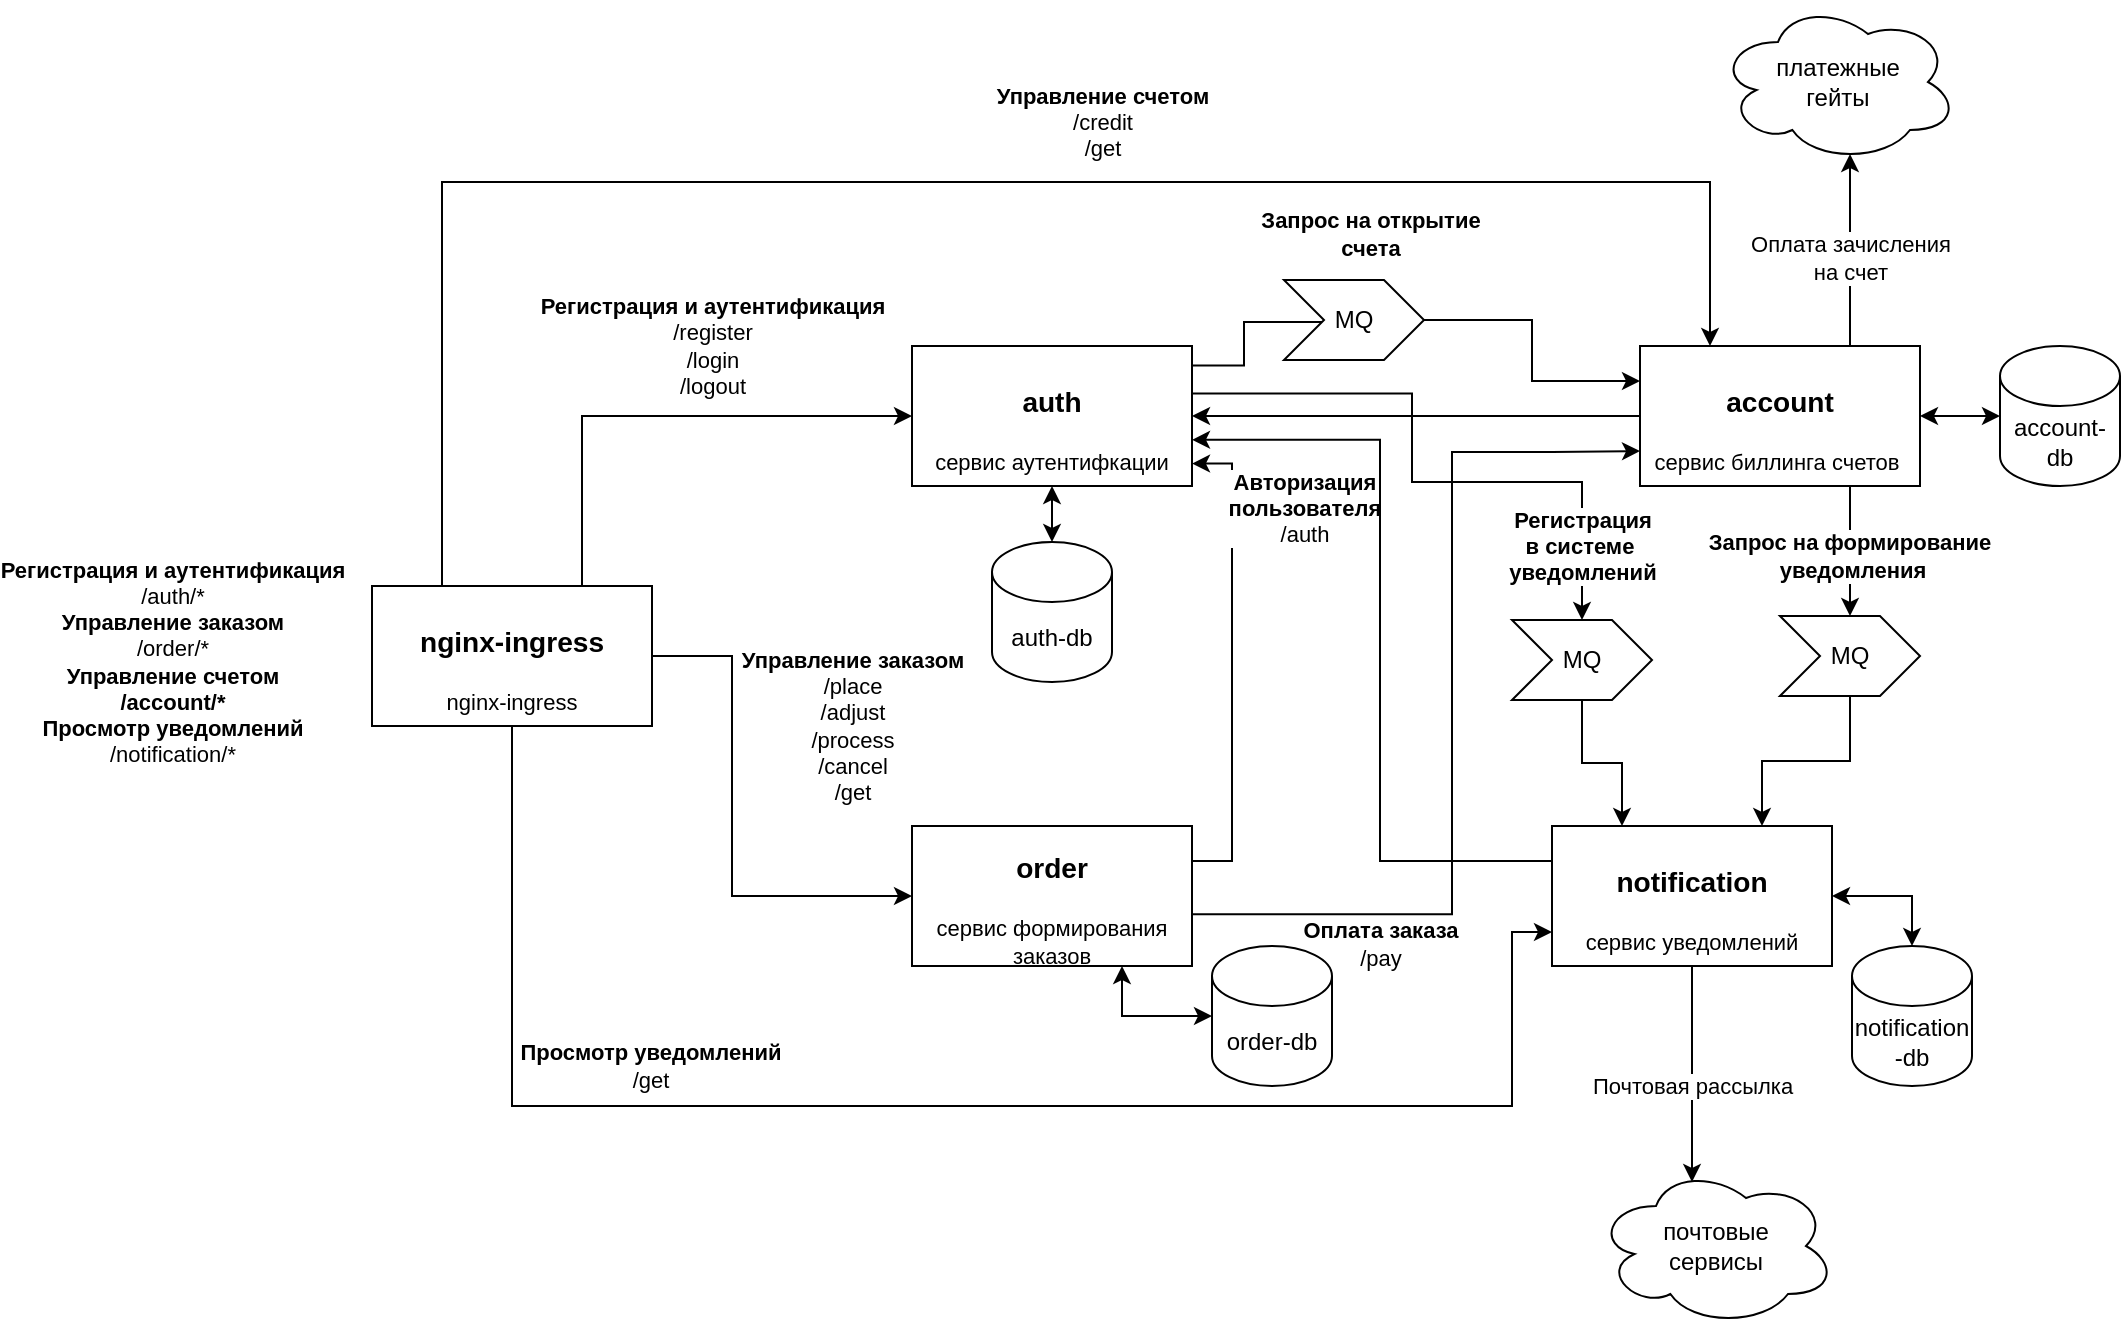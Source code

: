 <mxfile version="24.0.0" type="device" pages="4">
  <diagram name="Component" id="yYP7cVMih1NuJtALRYOV">
    <mxGraphModel dx="1434" dy="892" grid="1" gridSize="10" guides="1" tooltips="1" connect="1" arrows="1" fold="1" page="1" pageScale="1" pageWidth="827" pageHeight="1169" background="#ffffff" math="0" shadow="0">
      <root>
        <mxCell id="0" />
        <mxCell id="1" parent="0" />
        <mxCell id="e3v6BJeOoKTaKndTOf0S-8" style="edgeStyle=orthogonalEdgeStyle;rounded=0;orthogonalLoop=1;jettySize=auto;html=1;exitX=1;exitY=0.25;exitDx=0;exitDy=0;entryX=1;entryY=0.84;entryDx=0;entryDy=0;entryPerimeter=0;" parent="1" source="e3v6BJeOoKTaKndTOf0S-1" target="e3v6BJeOoKTaKndTOf0S-2" edge="1">
          <mxGeometry relative="1" as="geometry" />
        </mxCell>
        <mxCell id="e3v6BJeOoKTaKndTOf0S-9" value="&lt;b&gt;Авторизация&lt;br&gt;пользователя&lt;/b&gt;&lt;br&gt;/auth" style="edgeLabel;html=1;align=center;verticalAlign=middle;resizable=0;points=[];" parent="e3v6BJeOoKTaKndTOf0S-8" vertex="1" connectable="0">
          <mxGeometry x="-0.106" relative="1" as="geometry">
            <mxPoint x="36" y="-90" as="offset" />
          </mxGeometry>
        </mxCell>
        <mxCell id="e3v6BJeOoKTaKndTOf0S-26" style="edgeStyle=orthogonalEdgeStyle;rounded=0;orthogonalLoop=1;jettySize=auto;html=1;exitX=1;exitY=0.63;exitDx=0;exitDy=0;entryX=0;entryY=0.75;entryDx=0;entryDy=0;exitPerimeter=0;" parent="1" source="e3v6BJeOoKTaKndTOf0S-1" target="e3v6BJeOoKTaKndTOf0S-3" edge="1">
          <mxGeometry relative="1" as="geometry">
            <Array as="points">
              <mxPoint x="756" y="486" />
              <mxPoint x="756" y="255" />
              <mxPoint x="806" y="255" />
            </Array>
          </mxGeometry>
        </mxCell>
        <mxCell id="e3v6BJeOoKTaKndTOf0S-27" value="&lt;b&gt;Оплата заказа&lt;/b&gt;&lt;br&gt;/pay" style="edgeLabel;html=1;align=center;verticalAlign=middle;resizable=0;points=[];" parent="e3v6BJeOoKTaKndTOf0S-26" vertex="1" connectable="0">
          <mxGeometry x="-0.038" relative="1" as="geometry">
            <mxPoint x="-36" y="104" as="offset" />
          </mxGeometry>
        </mxCell>
        <mxCell id="e3v6BJeOoKTaKndTOf0S-1" value="&lt;h3&gt;order&lt;/h3&gt;&lt;font style=&quot;font-size: 11px;&quot;&gt;сервис формирования заказов&lt;/font&gt;" style="rounded=0;whiteSpace=wrap;html=1;points=[[0,0,0,0,0],[0,0.25,0,0,0],[0,0.5,0,0,0],[0,0.75,0,0,0],[0,1,0,0,0],[0.25,0,0,0,0],[0.25,1,0,0,0],[0.5,0,0,0,0],[0.5,1,0,0,0],[0.75,0,0,0,0],[0.75,1,0,0,0],[1,0,0,0,0],[1,0.25,0,0,0],[1,0.63,0,0,0],[1,0.75,0,0,0],[1,1,0,0,0]];" parent="1" vertex="1">
          <mxGeometry x="486" y="442" width="140" height="70" as="geometry" />
        </mxCell>
        <mxCell id="e3v6BJeOoKTaKndTOf0S-42" style="edgeStyle=orthogonalEdgeStyle;rounded=0;orthogonalLoop=1;jettySize=auto;html=1;entryX=0;entryY=0.5;entryDx=0;entryDy=0;exitX=1;exitY=0.14;exitDx=0;exitDy=0;exitPerimeter=0;" parent="1" source="e3v6BJeOoKTaKndTOf0S-2" target="e3v6BJeOoKTaKndTOf0S-41" edge="1">
          <mxGeometry relative="1" as="geometry">
            <mxPoint x="630" y="210" as="sourcePoint" />
            <Array as="points">
              <mxPoint x="652" y="212" />
              <mxPoint x="652" y="190" />
              <mxPoint x="692" y="190" />
            </Array>
          </mxGeometry>
        </mxCell>
        <mxCell id="a_Ufrwn6C_0aU9L5lm6r-3" style="edgeStyle=orthogonalEdgeStyle;rounded=0;orthogonalLoop=1;jettySize=auto;html=1;exitX=1;exitY=0.34;exitDx=0;exitDy=0;exitPerimeter=0;" parent="1" source="e3v6BJeOoKTaKndTOf0S-2" target="a_Ufrwn6C_0aU9L5lm6r-1" edge="1">
          <mxGeometry relative="1" as="geometry">
            <Array as="points">
              <mxPoint x="736" y="226" />
              <mxPoint x="736" y="270" />
              <mxPoint x="821" y="270" />
            </Array>
          </mxGeometry>
        </mxCell>
        <mxCell id="a_Ufrwn6C_0aU9L5lm6r-4" value="&lt;b style=&quot;border-color: var(--border-color);&quot;&gt;Регистрация&lt;br&gt;в системе&amp;nbsp;&lt;br&gt;уведомлений&lt;br&gt;&lt;/b&gt;" style="edgeLabel;html=1;align=center;verticalAlign=middle;resizable=0;points=[];" parent="a_Ufrwn6C_0aU9L5lm6r-3" vertex="1" connectable="0">
          <mxGeometry x="0.824" y="-1" relative="1" as="geometry">
            <mxPoint x="1" y="-10" as="offset" />
          </mxGeometry>
        </mxCell>
        <mxCell id="e3v6BJeOoKTaKndTOf0S-2" value="&lt;h3&gt;auth&lt;/h3&gt;&lt;font style=&quot;font-size: 11px;&quot;&gt;сервис аутентифкации&lt;/font&gt;" style="rounded=0;whiteSpace=wrap;html=1;points=[[0,0,0,0,0],[0,0.25,0,0,0],[0,0.5,0,0,0],[0,0.75,0,0,0],[0,1,0,0,0],[0.25,0,0,0,0],[0.25,1,0,0,0],[0.5,0,0,0,0],[0.5,1,0,0,0],[0.75,0,0,0,0],[0.75,1,0,0,0],[1,0,0,0,0],[1,0.14,0,0,0],[1,0.34,0,0,0],[1,0.5,0,0,0],[1,0.67,0,0,0],[1,0.84,0,0,0],[1,1,0,0,0]];" parent="1" vertex="1">
          <mxGeometry x="486" y="202" width="140" height="70" as="geometry" />
        </mxCell>
        <mxCell id="e3v6BJeOoKTaKndTOf0S-24" style="edgeStyle=orthogonalEdgeStyle;rounded=0;orthogonalLoop=1;jettySize=auto;html=1;exitX=0.75;exitY=1;exitDx=0;exitDy=0;" parent="1" source="e3v6BJeOoKTaKndTOf0S-3" target="e3v6BJeOoKTaKndTOf0S-23" edge="1">
          <mxGeometry relative="1" as="geometry" />
        </mxCell>
        <mxCell id="e3v6BJeOoKTaKndTOf0S-32" value="&lt;b&gt;Запрос на формирование&amp;nbsp;&lt;br&gt;уведомления&lt;/b&gt;" style="edgeLabel;html=1;align=center;verticalAlign=middle;resizable=0;points=[];" parent="e3v6BJeOoKTaKndTOf0S-24" vertex="1" connectable="0">
          <mxGeometry x="-0.108" y="4" relative="1" as="geometry">
            <mxPoint x="-3" y="6" as="offset" />
          </mxGeometry>
        </mxCell>
        <mxCell id="e3v6BJeOoKTaKndTOf0S-57" style="edgeStyle=orthogonalEdgeStyle;rounded=0;orthogonalLoop=1;jettySize=auto;html=1;entryX=1;entryY=0.5;entryDx=0;entryDy=0;entryPerimeter=0;exitX=0;exitY=0.5;exitDx=0;exitDy=0;" parent="1" source="e3v6BJeOoKTaKndTOf0S-3" target="e3v6BJeOoKTaKndTOf0S-2" edge="1">
          <mxGeometry relative="1" as="geometry">
            <Array as="points" />
            <mxPoint x="766" y="243" as="sourcePoint" />
          </mxGeometry>
        </mxCell>
        <mxCell id="e3v6BJeOoKTaKndTOf0S-3" value="&lt;h3&gt;account&lt;/h3&gt;&lt;font style=&quot;font-size: 11px;&quot;&gt;сервис биллинга счетов&amp;nbsp;&lt;/font&gt;" style="rounded=0;whiteSpace=wrap;html=1;" parent="1" vertex="1">
          <mxGeometry x="850" y="202" width="140" height="70" as="geometry" />
        </mxCell>
        <mxCell id="e3v6BJeOoKTaKndTOf0S-4" value="&lt;h3&gt;notification&lt;/h3&gt;&lt;font style=&quot;font-size: 11px;&quot;&gt;сервис уведомлений&lt;/font&gt;" style="rounded=0;whiteSpace=wrap;html=1;" parent="1" vertex="1">
          <mxGeometry x="806" y="442" width="140" height="70" as="geometry" />
        </mxCell>
        <mxCell id="e3v6BJeOoKTaKndTOf0S-6" style="edgeStyle=orthogonalEdgeStyle;rounded=0;orthogonalLoop=1;jettySize=auto;html=1;exitX=0.75;exitY=0;exitDx=0;exitDy=0;entryX=0;entryY=0.5;entryDx=0;entryDy=0;" parent="1" source="e3v6BJeOoKTaKndTOf0S-5" target="e3v6BJeOoKTaKndTOf0S-2" edge="1">
          <mxGeometry relative="1" as="geometry" />
        </mxCell>
        <mxCell id="e3v6BJeOoKTaKndTOf0S-7" value="&lt;b&gt;Регистрация и аутентификация&lt;/b&gt;&lt;br&gt;/register&lt;br&gt;/login&lt;br&gt;/logout" style="edgeLabel;html=1;align=center;verticalAlign=middle;resizable=0;points=[];" parent="e3v6BJeOoKTaKndTOf0S-6" vertex="1" connectable="0">
          <mxGeometry x="0.216" y="-1" relative="1" as="geometry">
            <mxPoint x="-2" y="-36" as="offset" />
          </mxGeometry>
        </mxCell>
        <mxCell id="e3v6BJeOoKTaKndTOf0S-28" style="edgeStyle=orthogonalEdgeStyle;rounded=0;orthogonalLoop=1;jettySize=auto;html=1;exitX=1;exitY=0.5;exitDx=0;exitDy=0;entryX=0;entryY=0.5;entryDx=0;entryDy=0;" parent="1" source="e3v6BJeOoKTaKndTOf0S-5" target="e3v6BJeOoKTaKndTOf0S-1" edge="1">
          <mxGeometry relative="1" as="geometry">
            <Array as="points">
              <mxPoint x="396" y="357" />
              <mxPoint x="396" y="477" />
            </Array>
          </mxGeometry>
        </mxCell>
        <mxCell id="e3v6BJeOoKTaKndTOf0S-29" value="&lt;b&gt;Управление заказом&lt;/b&gt;&lt;br&gt;/place&lt;br&gt;/adjust&lt;br&gt;/process&lt;br&gt;/cancel&lt;br&gt;/get" style="edgeLabel;html=1;align=center;verticalAlign=middle;resizable=0;points=[];" parent="e3v6BJeOoKTaKndTOf0S-28" vertex="1" connectable="0">
          <mxGeometry x="-0.176" y="2" relative="1" as="geometry">
            <mxPoint x="58" y="-28" as="offset" />
          </mxGeometry>
        </mxCell>
        <mxCell id="e3v6BJeOoKTaKndTOf0S-30" style="edgeStyle=orthogonalEdgeStyle;rounded=0;orthogonalLoop=1;jettySize=auto;html=1;exitX=0.5;exitY=1;exitDx=0;exitDy=0;entryX=0;entryY=0.75;entryDx=0;entryDy=0;" parent="1" source="e3v6BJeOoKTaKndTOf0S-5" target="e3v6BJeOoKTaKndTOf0S-4" edge="1">
          <mxGeometry relative="1" as="geometry">
            <Array as="points">
              <mxPoint x="286" y="582" />
              <mxPoint x="786" y="582" />
              <mxPoint x="786" y="495" />
              <mxPoint x="806" y="495" />
            </Array>
          </mxGeometry>
        </mxCell>
        <mxCell id="e3v6BJeOoKTaKndTOf0S-47" value="&lt;b&gt;Просмотр уведомлений&lt;/b&gt;&lt;br&gt;/get" style="edgeLabel;html=1;align=center;verticalAlign=middle;resizable=0;points=[];" parent="e3v6BJeOoKTaKndTOf0S-30" vertex="1" connectable="0">
          <mxGeometry x="-0.656" y="5" relative="1" as="geometry">
            <mxPoint x="64" y="33" as="offset" />
          </mxGeometry>
        </mxCell>
        <mxCell id="e3v6BJeOoKTaKndTOf0S-54" style="edgeStyle=orthogonalEdgeStyle;rounded=0;orthogonalLoop=1;jettySize=auto;html=1;exitX=0.25;exitY=0;exitDx=0;exitDy=0;entryX=0.25;entryY=0;entryDx=0;entryDy=0;" parent="1" source="e3v6BJeOoKTaKndTOf0S-5" target="e3v6BJeOoKTaKndTOf0S-3" edge="1">
          <mxGeometry relative="1" as="geometry">
            <Array as="points">
              <mxPoint x="251" y="120" />
              <mxPoint x="885" y="120" />
            </Array>
          </mxGeometry>
        </mxCell>
        <mxCell id="e3v6BJeOoKTaKndTOf0S-56" value="&lt;b&gt;Управление счетом&lt;/b&gt;&lt;br&gt;/credit&lt;br&gt;/get" style="edgeLabel;html=1;align=center;verticalAlign=middle;resizable=0;points=[];" parent="e3v6BJeOoKTaKndTOf0S-54" vertex="1" connectable="0">
          <mxGeometry x="0.148" y="-2" relative="1" as="geometry">
            <mxPoint x="5" y="-32" as="offset" />
          </mxGeometry>
        </mxCell>
        <mxCell id="e3v6BJeOoKTaKndTOf0S-5" value="&lt;h3&gt;nginx-ingress&lt;/h3&gt;&lt;span style=&quot;font-size: 11px;&quot;&gt;nginx-ingress&lt;/span&gt;" style="rounded=0;whiteSpace=wrap;html=1;" parent="1" vertex="1">
          <mxGeometry x="216" y="322" width="140" height="70" as="geometry" />
        </mxCell>
        <mxCell id="e3v6BJeOoKTaKndTOf0S-25" style="edgeStyle=orthogonalEdgeStyle;rounded=0;orthogonalLoop=1;jettySize=auto;html=1;exitX=0.5;exitY=1;exitDx=0;exitDy=0;entryX=0.75;entryY=0;entryDx=0;entryDy=0;" parent="1" source="e3v6BJeOoKTaKndTOf0S-23" target="e3v6BJeOoKTaKndTOf0S-4" edge="1">
          <mxGeometry relative="1" as="geometry" />
        </mxCell>
        <mxCell id="e3v6BJeOoKTaKndTOf0S-23" value="MQ" style="shape=step;perimeter=stepPerimeter;whiteSpace=wrap;html=1;fixedSize=1;" parent="1" vertex="1">
          <mxGeometry x="920" y="337" width="70" height="40" as="geometry" />
        </mxCell>
        <mxCell id="e3v6BJeOoKTaKndTOf0S-33" value="order-db" style="shape=cylinder3;whiteSpace=wrap;html=1;boundedLbl=1;backgroundOutline=1;size=15;" parent="1" vertex="1">
          <mxGeometry x="636" y="502" width="60" height="70" as="geometry" />
        </mxCell>
        <mxCell id="e3v6BJeOoKTaKndTOf0S-34" value="notification -db" style="shape=cylinder3;whiteSpace=wrap;html=1;boundedLbl=1;backgroundOutline=1;size=15;" parent="1" vertex="1">
          <mxGeometry x="956" y="502" width="60" height="70" as="geometry" />
        </mxCell>
        <mxCell id="e3v6BJeOoKTaKndTOf0S-35" value="account-db" style="shape=cylinder3;whiteSpace=wrap;html=1;boundedLbl=1;backgroundOutline=1;size=15;" parent="1" vertex="1">
          <mxGeometry x="1030" y="202" width="60" height="70" as="geometry" />
        </mxCell>
        <mxCell id="e3v6BJeOoKTaKndTOf0S-36" style="edgeStyle=orthogonalEdgeStyle;rounded=0;orthogonalLoop=1;jettySize=auto;html=1;exitX=0.75;exitY=1;exitDx=0;exitDy=0;entryX=0;entryY=0.5;entryDx=0;entryDy=0;entryPerimeter=0;startArrow=classic;startFill=1;" parent="1" source="e3v6BJeOoKTaKndTOf0S-1" target="e3v6BJeOoKTaKndTOf0S-33" edge="1">
          <mxGeometry relative="1" as="geometry" />
        </mxCell>
        <mxCell id="e3v6BJeOoKTaKndTOf0S-37" style="edgeStyle=orthogonalEdgeStyle;rounded=0;orthogonalLoop=1;jettySize=auto;html=1;exitX=1;exitY=0.5;exitDx=0;exitDy=0;entryX=0;entryY=0.5;entryDx=0;entryDy=0;entryPerimeter=0;startArrow=classic;startFill=1;" parent="1" source="e3v6BJeOoKTaKndTOf0S-3" target="e3v6BJeOoKTaKndTOf0S-35" edge="1">
          <mxGeometry relative="1" as="geometry" />
        </mxCell>
        <mxCell id="e3v6BJeOoKTaKndTOf0S-38" style="edgeStyle=orthogonalEdgeStyle;rounded=0;orthogonalLoop=1;jettySize=auto;html=1;exitX=1;exitY=0.5;exitDx=0;exitDy=0;entryX=0.5;entryY=0;entryDx=0;entryDy=0;entryPerimeter=0;startArrow=classic;startFill=1;" parent="1" source="e3v6BJeOoKTaKndTOf0S-4" target="e3v6BJeOoKTaKndTOf0S-34" edge="1">
          <mxGeometry relative="1" as="geometry" />
        </mxCell>
        <mxCell id="e3v6BJeOoKTaKndTOf0S-39" value="auth-db" style="shape=cylinder3;whiteSpace=wrap;html=1;boundedLbl=1;backgroundOutline=1;size=15;" parent="1" vertex="1">
          <mxGeometry x="526" y="300" width="60" height="70" as="geometry" />
        </mxCell>
        <mxCell id="e3v6BJeOoKTaKndTOf0S-40" style="edgeStyle=orthogonalEdgeStyle;rounded=0;orthogonalLoop=1;jettySize=auto;html=1;exitX=0.5;exitY=1;exitDx=0;exitDy=0;entryX=0.5;entryY=0;entryDx=0;entryDy=0;entryPerimeter=0;startArrow=classic;startFill=1;" parent="1" source="e3v6BJeOoKTaKndTOf0S-2" target="e3v6BJeOoKTaKndTOf0S-39" edge="1">
          <mxGeometry relative="1" as="geometry">
            <Array as="points">
              <mxPoint x="556" y="290" />
              <mxPoint x="556" y="290" />
            </Array>
          </mxGeometry>
        </mxCell>
        <mxCell id="e3v6BJeOoKTaKndTOf0S-43" style="edgeStyle=orthogonalEdgeStyle;rounded=0;orthogonalLoop=1;jettySize=auto;html=1;exitX=1;exitY=0.5;exitDx=0;exitDy=0;entryX=0;entryY=0.25;entryDx=0;entryDy=0;" parent="1" source="e3v6BJeOoKTaKndTOf0S-41" target="e3v6BJeOoKTaKndTOf0S-3" edge="1">
          <mxGeometry relative="1" as="geometry" />
        </mxCell>
        <mxCell id="e3v6BJeOoKTaKndTOf0S-45" value="&lt;b&gt;Запрос на открытие&lt;br&gt;счета&lt;/b&gt;" style="edgeLabel;html=1;align=center;verticalAlign=middle;resizable=0;points=[];" parent="e3v6BJeOoKTaKndTOf0S-43" vertex="1" connectable="0">
          <mxGeometry x="-0.256" y="1" relative="1" as="geometry">
            <mxPoint x="-79" y="-42" as="offset" />
          </mxGeometry>
        </mxCell>
        <mxCell id="e3v6BJeOoKTaKndTOf0S-41" value="MQ" style="shape=step;perimeter=stepPerimeter;whiteSpace=wrap;html=1;fixedSize=1;" parent="1" vertex="1">
          <mxGeometry x="672" y="169" width="70" height="40" as="geometry" />
        </mxCell>
        <mxCell id="e3v6BJeOoKTaKndTOf0S-48" value="почтовые&lt;br&gt;сервисы" style="ellipse;shape=cloud;whiteSpace=wrap;html=1;" parent="1" vertex="1">
          <mxGeometry x="828" y="612" width="120" height="80" as="geometry" />
        </mxCell>
        <mxCell id="e3v6BJeOoKTaKndTOf0S-49" style="edgeStyle=orthogonalEdgeStyle;rounded=0;orthogonalLoop=1;jettySize=auto;html=1;exitX=0.5;exitY=1;exitDx=0;exitDy=0;entryX=0.4;entryY=0.1;entryDx=0;entryDy=0;entryPerimeter=0;" parent="1" source="e3v6BJeOoKTaKndTOf0S-4" target="e3v6BJeOoKTaKndTOf0S-48" edge="1">
          <mxGeometry relative="1" as="geometry" />
        </mxCell>
        <mxCell id="e3v6BJeOoKTaKndTOf0S-51" value="Почтовая рассылка" style="edgeLabel;html=1;align=center;verticalAlign=middle;resizable=0;points=[];" parent="e3v6BJeOoKTaKndTOf0S-49" vertex="1" connectable="0">
          <mxGeometry x="0.056" y="-3" relative="1" as="geometry">
            <mxPoint x="3" y="3" as="offset" />
          </mxGeometry>
        </mxCell>
        <mxCell id="e3v6BJeOoKTaKndTOf0S-50" value="&lt;b&gt;Регистрация и аутентификация&lt;/b&gt;&lt;br&gt;/auth/*&lt;br&gt;&lt;b&gt;Управление заказом&lt;br&gt;&lt;/b&gt;/order/*&lt;br&gt;&lt;b&gt;Управление счетом&lt;br&gt;/account/*&lt;/b&gt;&lt;br&gt;&lt;b&gt;Просмотр уведомлений&lt;br&gt;&lt;/b&gt;/notification/*" style="edgeLabel;html=1;align=center;verticalAlign=middle;resizable=0;points=[];" parent="1" vertex="1" connectable="0">
          <mxGeometry x="116" y="360" as="geometry" />
        </mxCell>
        <mxCell id="e3v6BJeOoKTaKndTOf0S-58" value="платежные&lt;br&gt;гейты" style="ellipse;shape=cloud;whiteSpace=wrap;html=1;" parent="1" vertex="1">
          <mxGeometry x="889" y="30" width="120" height="80" as="geometry" />
        </mxCell>
        <mxCell id="e3v6BJeOoKTaKndTOf0S-59" style="edgeStyle=orthogonalEdgeStyle;rounded=0;orthogonalLoop=1;jettySize=auto;html=1;exitX=0.75;exitY=0;exitDx=0;exitDy=0;entryX=0.55;entryY=0.95;entryDx=0;entryDy=0;entryPerimeter=0;" parent="1" source="e3v6BJeOoKTaKndTOf0S-3" target="e3v6BJeOoKTaKndTOf0S-58" edge="1">
          <mxGeometry relative="1" as="geometry" />
        </mxCell>
        <mxCell id="e3v6BJeOoKTaKndTOf0S-62" value="Оплата зачисления &lt;br&gt;на счет" style="edgeLabel;html=1;align=center;verticalAlign=middle;resizable=0;points=[];" parent="e3v6BJeOoKTaKndTOf0S-59" vertex="1" connectable="0">
          <mxGeometry x="-0.068" relative="1" as="geometry">
            <mxPoint as="offset" />
          </mxGeometry>
        </mxCell>
        <mxCell id="a_Ufrwn6C_0aU9L5lm6r-2" style="edgeStyle=orthogonalEdgeStyle;rounded=0;orthogonalLoop=1;jettySize=auto;html=1;exitX=0.5;exitY=1;exitDx=0;exitDy=0;entryX=0.25;entryY=0;entryDx=0;entryDy=0;" parent="1" source="a_Ufrwn6C_0aU9L5lm6r-1" target="e3v6BJeOoKTaKndTOf0S-4" edge="1">
          <mxGeometry relative="1" as="geometry" />
        </mxCell>
        <mxCell id="a_Ufrwn6C_0aU9L5lm6r-1" value="MQ" style="shape=step;perimeter=stepPerimeter;whiteSpace=wrap;html=1;fixedSize=1;" parent="1" vertex="1">
          <mxGeometry x="786" y="339" width="70" height="40" as="geometry" />
        </mxCell>
        <mxCell id="mDa_q_t1eEmsUMGHT8gg-1" style="edgeStyle=orthogonalEdgeStyle;rounded=0;orthogonalLoop=1;jettySize=auto;html=1;exitX=0;exitY=0.25;exitDx=0;exitDy=0;entryX=1;entryY=0.67;entryDx=0;entryDy=0;entryPerimeter=0;" parent="1" source="e3v6BJeOoKTaKndTOf0S-4" target="e3v6BJeOoKTaKndTOf0S-2" edge="1">
          <mxGeometry relative="1" as="geometry">
            <Array as="points">
              <mxPoint x="720" y="460" />
              <mxPoint x="720" y="249" />
            </Array>
          </mxGeometry>
        </mxCell>
      </root>
    </mxGraphModel>
  </diagram>
  <diagram id="MQkKOg_bM3MWe5oMNnio" name="RESTful">
    <mxGraphModel dx="1434" dy="3230" grid="1" gridSize="10" guides="1" tooltips="1" connect="1" arrows="1" fold="1" page="1" pageScale="1" pageWidth="827" pageHeight="1169" background="#ffffff" math="0" shadow="0">
      <root>
        <mxCell id="0" />
        <mxCell id="1" parent="0" />
        <mxCell id="xDlylMHlQquhe8upw_E9-1" value="&lt;b&gt;Client/&lt;br&gt;Browser&lt;/b&gt;" style="shape=umlLifeline;perimeter=lifelinePerimeter;whiteSpace=wrap;html=1;container=1;dropTarget=0;collapsible=0;recursiveResize=0;outlineConnect=0;portConstraint=eastwest;newEdgeStyle={&quot;curved&quot;:0,&quot;rounded&quot;:0};size=80;" parent="1" vertex="1">
          <mxGeometry x="65" y="-2290" width="100" height="1090" as="geometry" />
        </mxCell>
        <mxCell id="dbGryQZsQo5Yz86AOUxG-20" value="" style="html=1;points=[[0,0,0,0,5],[0,1,0,0,-5],[1,0,0,0,5],[1,1,0,0,-5]];perimeter=orthogonalPerimeter;outlineConnect=0;targetShapes=umlLifeline;portConstraint=eastwest;newEdgeStyle={&quot;curved&quot;:0,&quot;rounded&quot;:0};" parent="xDlylMHlQquhe8upw_E9-1" vertex="1">
          <mxGeometry x="45" y="145" width="10" height="115" as="geometry" />
        </mxCell>
        <mxCell id="dbGryQZsQo5Yz86AOUxG-21" value="" style="html=1;points=[[0,0,0,0,5],[0,1,0,0,-5],[1,0,0,0,5],[1,0.11,0,0,0],[1,0.28,0,0,0],[1,1,0,0,-5]];perimeter=orthogonalPerimeter;outlineConnect=0;targetShapes=umlLifeline;portConstraint=eastwest;newEdgeStyle={&quot;curved&quot;:0,&quot;rounded&quot;:0};" parent="xDlylMHlQquhe8upw_E9-1" vertex="1">
          <mxGeometry x="45" y="360" width="10" height="190" as="geometry" />
        </mxCell>
        <mxCell id="dbGryQZsQo5Yz86AOUxG-22" value="" style="html=1;points=[[0,0,0,0,5],[0,1,0,0,-5],[1,0,0,0,5],[1,0.11,0,0,0],[1,0.95,0,0,0],[1,1,0,0,-5]];perimeter=orthogonalPerimeter;outlineConnect=0;targetShapes=umlLifeline;portConstraint=eastwest;newEdgeStyle={&quot;curved&quot;:0,&quot;rounded&quot;:0};" parent="xDlylMHlQquhe8upw_E9-1" vertex="1">
          <mxGeometry x="45" y="664" width="10" height="350" as="geometry" />
        </mxCell>
        <mxCell id="xDlylMHlQquhe8upw_E9-2" value="&lt;h3 style=&quot;border-color: var(--border-color);&quot;&gt;order&lt;/h3&gt;&lt;font style=&quot;border-color: var(--border-color); font-size: 11px;&quot;&gt;сервис заказов&lt;/font&gt;" style="shape=umlLifeline;perimeter=lifelinePerimeter;whiteSpace=wrap;html=1;container=1;dropTarget=0;collapsible=0;recursiveResize=0;outlineConnect=0;portConstraint=eastwest;newEdgeStyle={&quot;curved&quot;:0,&quot;rounded&quot;:0};size=80;" parent="1" vertex="1">
          <mxGeometry x="185" y="-2290" width="100" height="1090" as="geometry" />
        </mxCell>
        <mxCell id="dbGryQZsQo5Yz86AOUxG-23" value="" style="html=1;points=[[0,0.04,0,0,0],[0,0.96,0,0,0],[1,0,0,0,5],[1,0.11,0,0,0],[1,0.28,0,0,0],[1,1,0,0,-5]];perimeter=orthogonalPerimeter;outlineConnect=0;targetShapes=umlLifeline;portConstraint=eastwest;newEdgeStyle={&quot;curved&quot;:0,&quot;rounded&quot;:0};" parent="xDlylMHlQquhe8upw_E9-2" vertex="1">
          <mxGeometry x="45" y="741" width="10" height="70" as="geometry" />
        </mxCell>
        <mxCell id="dbGryQZsQo5Yz86AOUxG-36" value="" style="html=1;points=[[0,0.04,0,0,0],[0,0.96,0,0,0],[1,0,0,0,5],[1,0.11,0,0,0],[1,0.85,0,0,0],[1,1,0,0,-5]];perimeter=orthogonalPerimeter;outlineConnect=0;targetShapes=umlLifeline;portConstraint=eastwest;newEdgeStyle={&quot;curved&quot;:0,&quot;rounded&quot;:0};" parent="xDlylMHlQquhe8upw_E9-2" vertex="1">
          <mxGeometry x="45" y="851" width="10" height="150" as="geometry" />
        </mxCell>
        <mxCell id="dbGryQZsQo5Yz86AOUxG-37" value="Оплатить заказ" style="html=1;verticalAlign=bottom;endArrow=block;curved=0;rounded=0;exitX=1;exitY=0.11;exitDx=0;exitDy=0;exitPerimeter=0;entryX=0;entryY=0.04;entryDx=0;entryDy=0;entryPerimeter=0;" parent="xDlylMHlQquhe8upw_E9-2" target="dbGryQZsQo5Yz86AOUxG-36" edge="1">
          <mxGeometry width="80" relative="1" as="geometry">
            <mxPoint x="-65" y="855.9" as="sourcePoint" />
            <mxPoint x="45" y="845.48" as="targetPoint" />
            <mxPoint as="offset" />
          </mxGeometry>
        </mxCell>
        <mxCell id="xDlylMHlQquhe8upw_E9-3" value="&lt;h3 style=&quot;border-color: var(--border-color);&quot;&gt;account&lt;/h3&gt;&lt;font style=&quot;border-color: var(--border-color); font-size: 11px;&quot;&gt;сервис биллинга счетов&amp;nbsp;&lt;/font&gt;" style="shape=umlLifeline;perimeter=lifelinePerimeter;whiteSpace=wrap;html=1;container=1;dropTarget=0;collapsible=0;recursiveResize=0;outlineConnect=0;portConstraint=eastwest;newEdgeStyle={&quot;curved&quot;:0,&quot;rounded&quot;:0};size=80;" parent="1" vertex="1">
          <mxGeometry x="426" y="-2290" width="100" height="1090" as="geometry" />
        </mxCell>
        <mxCell id="7mKUD4Li4Lp0C2aMVohR-5" value="" style="html=1;points=[[0,0,0,0,5],[0,1,0,0,-5],[1,0,0,0,5],[1,1,0,0,-5]];perimeter=orthogonalPerimeter;outlineConnect=0;targetShapes=umlLifeline;portConstraint=eastwest;newEdgeStyle={&quot;curved&quot;:0,&quot;rounded&quot;:0};" parent="xDlylMHlQquhe8upw_E9-3" vertex="1">
          <mxGeometry x="45" y="157" width="10" height="43" as="geometry" />
        </mxCell>
        <mxCell id="dbGryQZsQo5Yz86AOUxG-5" value="" style="html=1;points=[[0,0,0,0,5],[0,0.39,0,0,0],[0,1,0,0,-5],[1,0,0,0,5],[1,0.5,0,0,0],[1,0.86,0,0,0],[1,1,0,0,-5]];perimeter=orthogonalPerimeter;outlineConnect=0;targetShapes=umlLifeline;portConstraint=eastwest;newEdgeStyle={&quot;curved&quot;:0,&quot;rounded&quot;:0};" parent="xDlylMHlQquhe8upw_E9-3" vertex="1">
          <mxGeometry x="45" y="410" width="10" height="140" as="geometry" />
        </mxCell>
        <mxCell id="dbGryQZsQo5Yz86AOUxG-15" value="Пополнение кошелька&lt;br&gt;(через платежный&lt;br&gt;&lt;div style=&quot;&quot;&gt;шлюз c банковского счета,&lt;/div&gt;&lt;div style=&quot;&quot;&gt;сервис gift-карт или как-то&lt;/div&gt;&lt;div style=&quot;&quot;&gt;еще)&lt;/div&gt;" style="html=1;align=left;spacingLeft=2;endArrow=block;rounded=0;edgeStyle=orthogonalEdgeStyle;curved=0;rounded=0;exitX=1;exitY=0.5;exitDx=0;exitDy=0;exitPerimeter=0;entryX=1;entryY=0.86;entryDx=0;entryDy=0;entryPerimeter=0;" parent="xDlylMHlQquhe8upw_E9-3" source="dbGryQZsQo5Yz86AOUxG-5" target="dbGryQZsQo5Yz86AOUxG-5" edge="1">
          <mxGeometry x="-0.086" relative="1" as="geometry">
            <mxPoint x="60" y="480" as="sourcePoint" />
            <Array as="points">
              <mxPoint x="90" y="480" />
              <mxPoint x="90" y="530" />
              <mxPoint x="55" y="530" />
            </Array>
            <mxPoint x="50" y="530" as="targetPoint" />
            <mxPoint as="offset" />
          </mxGeometry>
        </mxCell>
        <mxCell id="dbGryQZsQo5Yz86AOUxG-40" value="" style="html=1;points=[[0,0,0,0,5],[0,0.39,0,0,0],[0,1,0,0,-5],[1,0.06,0,0,0],[1,0.19,0,0,0],[1,0.28,0,0,0],[1,0.86,0,0,0],[1,1,0,0,-5]];perimeter=orthogonalPerimeter;outlineConnect=0;targetShapes=umlLifeline;portConstraint=eastwest;newEdgeStyle={&quot;curved&quot;:0,&quot;rounded&quot;:0};" parent="xDlylMHlQquhe8upw_E9-3" vertex="1">
          <mxGeometry x="45" y="863" width="10" height="121" as="geometry" />
        </mxCell>
        <mxCell id="dbGryQZsQo5Yz86AOUxG-49" value="Дебетование счета" style="html=1;align=left;spacingLeft=2;endArrow=block;rounded=0;edgeStyle=orthogonalEdgeStyle;curved=0;rounded=0;entryX=1;entryY=0.19;entryDx=0;entryDy=0;entryPerimeter=0;exitX=1;exitY=0.06;exitDx=0;exitDy=0;exitPerimeter=0;" parent="xDlylMHlQquhe8upw_E9-3" source="dbGryQZsQo5Yz86AOUxG-40" target="dbGryQZsQo5Yz86AOUxG-40" edge="1">
          <mxGeometry x="-0.25" relative="1" as="geometry">
            <mxPoint x="70" y="814" as="sourcePoint" />
            <Array as="points">
              <mxPoint x="70" y="870" />
              <mxPoint x="79" y="870" />
              <mxPoint x="79" y="886" />
            </Array>
            <mxPoint x="75" y="844.0" as="targetPoint" />
            <mxPoint as="offset" />
          </mxGeometry>
        </mxCell>
        <mxCell id="xDlylMHlQquhe8upw_E9-4" value="&lt;h3 style=&quot;border-color: var(--border-color);&quot;&gt;auth&lt;/h3&gt;&lt;font style=&quot;border-color: var(--border-color); font-size: 11px;&quot;&gt;сервис аутентифкации&lt;/font&gt;" style="shape=umlLifeline;perimeter=lifelinePerimeter;whiteSpace=wrap;html=1;container=1;dropTarget=0;collapsible=0;recursiveResize=0;outlineConnect=0;portConstraint=eastwest;newEdgeStyle={&quot;curved&quot;:0,&quot;rounded&quot;:0};size=80;" parent="1" vertex="1">
          <mxGeometry x="305" y="-2290" width="100" height="1090" as="geometry" />
        </mxCell>
        <mxCell id="7mKUD4Li4Lp0C2aMVohR-3" value="" style="html=1;points=[[0,0,0,0,5],[0,1,0,0,-5],[1,0,0,0,5],[1,0.24,0,0,0],[1,0.74,0,0,0],[1,1,0,0,-5]];perimeter=orthogonalPerimeter;outlineConnect=0;targetShapes=umlLifeline;portConstraint=eastwest;newEdgeStyle={&quot;curved&quot;:0,&quot;rounded&quot;:0};" parent="xDlylMHlQquhe8upw_E9-4" vertex="1">
          <mxGeometry x="45" y="145" width="10" height="115" as="geometry" />
        </mxCell>
        <mxCell id="dbGryQZsQo5Yz86AOUxG-2" value="" style="html=1;points=[[0,0,0,0,5],[0,1,0,0,-5],[1,0,0,0,5],[1,1,0,0,-5]];perimeter=orthogonalPerimeter;outlineConnect=0;targetShapes=umlLifeline;portConstraint=eastwest;newEdgeStyle={&quot;curved&quot;:0,&quot;rounded&quot;:0};" parent="xDlylMHlQquhe8upw_E9-4" vertex="1">
          <mxGeometry x="45" y="361" width="10" height="27" as="geometry" />
        </mxCell>
        <mxCell id="dbGryQZsQo5Yz86AOUxG-6" value="" style="html=1;points=[[0,0,0,0,5],[0,1,0,0,-5],[1,0,0,0,5],[1,1,0,0,-5]];perimeter=orthogonalPerimeter;outlineConnect=0;targetShapes=umlLifeline;portConstraint=eastwest;newEdgeStyle={&quot;curved&quot;:0,&quot;rounded&quot;:0};" parent="xDlylMHlQquhe8upw_E9-4" vertex="1">
          <mxGeometry x="45" y="430" width="10" height="40" as="geometry" />
        </mxCell>
        <mxCell id="dbGryQZsQo5Yz86AOUxG-31" value="" style="html=1;points=[[0,0,0,0,5],[0,1,0,0,-5],[1,0,0,0,5],[1,1,0,0,-5]];perimeter=orthogonalPerimeter;outlineConnect=0;targetShapes=umlLifeline;portConstraint=eastwest;newEdgeStyle={&quot;curved&quot;:0,&quot;rounded&quot;:0};" parent="xDlylMHlQquhe8upw_E9-4" vertex="1">
          <mxGeometry x="45" y="756" width="10" height="28" as="geometry" />
        </mxCell>
        <mxCell id="mJj4LaV5GVNOuHF34gLf-1" value="&lt;h3 style=&quot;border-color: var(--border-color);&quot;&gt;notification&lt;/h3&gt;&lt;font style=&quot;border-color: var(--border-color); font-size: 11px;&quot;&gt;система уведомлений&lt;/font&gt;" style="shape=umlLifeline;perimeter=lifelinePerimeter;whiteSpace=wrap;html=1;container=1;dropTarget=0;collapsible=0;recursiveResize=0;outlineConnect=0;portConstraint=eastwest;newEdgeStyle={&quot;curved&quot;:0,&quot;rounded&quot;:0};size=80;" parent="1" vertex="1">
          <mxGeometry x="623" y="-2290" width="100" height="1090" as="geometry" />
        </mxCell>
        <mxCell id="dbGryQZsQo5Yz86AOUxG-42" value="" style="html=1;points=[[0,0,0,0,5],[0,0.39,0,0,0],[0,1,0,0,-5],[1,0,0,0,5],[1,0.19,0,0,0],[1,0.81,0,0,0],[1,1,0,0,-5]];perimeter=orthogonalPerimeter;outlineConnect=0;targetShapes=umlLifeline;portConstraint=eastwest;newEdgeStyle={&quot;curved&quot;:0,&quot;rounded&quot;:0};" parent="mJj4LaV5GVNOuHF34gLf-1" vertex="1">
          <mxGeometry x="45" y="894" width="10" height="80" as="geometry" />
        </mxCell>
        <mxCell id="TiG1seu6rQsgGEtZZNb--1" value="&lt;h3 style=&quot;border-color: var(--border-color);&quot;&gt;smtp&lt;/h3&gt;&lt;h3 style=&quot;border-color: var(--border-color);&quot;&gt;&lt;font style=&quot;border-color: var(--border-color); font-weight: 400; font-size: 11px;&quot;&gt;почтовый сервис&amp;nbsp;&lt;/font&gt;&lt;br&gt;&lt;/h3&gt;" style="shape=umlLifeline;perimeter=lifelinePerimeter;whiteSpace=wrap;html=1;container=1;dropTarget=0;collapsible=0;recursiveResize=0;outlineConnect=0;portConstraint=eastwest;newEdgeStyle={&quot;curved&quot;:0,&quot;rounded&quot;:0};size=80;fillColor=#E6E6E6;" parent="1" vertex="1">
          <mxGeometry x="753" y="-2290" width="100" height="1090" as="geometry" />
        </mxCell>
        <mxCell id="dbGryQZsQo5Yz86AOUxG-43" value="" style="html=1;points=[[0,0,0,0,5],[0,0.39,0,0,0],[0,1,0,0,-5],[1,0,0,0,5],[1,0.5,0,0,0],[1,0.86,0,0,0],[1,1,0,0,-5]];perimeter=orthogonalPerimeter;outlineConnect=0;targetShapes=umlLifeline;portConstraint=eastwest;newEdgeStyle={&quot;curved&quot;:0,&quot;rounded&quot;:0};" parent="TiG1seu6rQsgGEtZZNb--1" vertex="1">
          <mxGeometry x="45" y="904" width="10" height="60" as="geometry" />
        </mxCell>
        <mxCell id="7mKUD4Li4Lp0C2aMVohR-1" value="alt" style="shape=umlFrame;whiteSpace=wrap;html=1;pointerEvents=0;" parent="1" vertex="1">
          <mxGeometry x="95" y="-1970" width="280" height="77" as="geometry" />
        </mxCell>
        <mxCell id="7mKUD4Li4Lp0C2aMVohR-2" value="Зарегистрировать нового пользователя" style="html=1;verticalAlign=bottom;endArrow=block;curved=0;rounded=0;exitX=1;exitY=0;exitDx=0;exitDy=5;exitPerimeter=0;entryX=0;entryY=0;entryDx=0;entryDy=5;entryPerimeter=0;" parent="1" source="dbGryQZsQo5Yz86AOUxG-20" target="7mKUD4Li4Lp0C2aMVohR-3" edge="1">
          <mxGeometry width="80" relative="1" as="geometry">
            <mxPoint x="125" y="-2140" as="sourcePoint" />
            <mxPoint x="195" y="-2140" as="targetPoint" />
          </mxGeometry>
        </mxCell>
        <mxCell id="7mKUD4Li4Lp0C2aMVohR-4" value="Открыть счет" style="html=1;verticalAlign=bottom;endArrow=block;curved=0;rounded=0;exitX=1;exitY=0.24;exitDx=0;exitDy=0;exitPerimeter=0;" parent="1" edge="1">
          <mxGeometry width="80" relative="1" as="geometry">
            <mxPoint x="360" y="-2124.4" as="sourcePoint" />
            <mxPoint x="471" y="-2124.4" as="targetPoint" />
          </mxGeometry>
        </mxCell>
        <mxCell id="7mKUD4Li4Lp0C2aMVohR-6" value="Результат открытия" style="html=1;verticalAlign=bottom;endArrow=open;dashed=1;endSize=8;curved=0;rounded=0;exitX=0;exitY=1;exitDx=0;exitDy=-5;exitPerimeter=0;" parent="1" source="7mKUD4Li4Lp0C2aMVohR-5" target="7mKUD4Li4Lp0C2aMVohR-3" edge="1">
          <mxGeometry x="0.009" relative="1" as="geometry">
            <mxPoint x="475" y="-2080" as="sourcePoint" />
            <mxPoint x="365" y="-2080" as="targetPoint" />
            <mxPoint as="offset" />
          </mxGeometry>
        </mxCell>
        <mxCell id="7mKUD4Li4Lp0C2aMVohR-7" value="Результат регистрации" style="html=1;verticalAlign=bottom;endArrow=open;dashed=1;endSize=8;curved=0;rounded=0;entryX=1;entryY=1;entryDx=0;entryDy=-5;entryPerimeter=0;exitX=0;exitY=1;exitDx=0;exitDy=-5;exitPerimeter=0;" parent="1" source="7mKUD4Li4Lp0C2aMVohR-3" target="dbGryQZsQo5Yz86AOUxG-20" edge="1">
          <mxGeometry x="0.009" relative="1" as="geometry">
            <mxPoint x="350" y="-2060" as="sourcePoint" />
            <mxPoint x="125" y="-2060" as="targetPoint" />
            <mxPoint as="offset" />
          </mxGeometry>
        </mxCell>
        <mxCell id="dbGryQZsQo5Yz86AOUxG-1" value="Логин" style="html=1;verticalAlign=bottom;endArrow=block;curved=0;rounded=0;exitX=1;exitY=0;exitDx=0;exitDy=5;exitPerimeter=0;entryX=0;entryY=0;entryDx=0;entryDy=5;entryPerimeter=0;" parent="1" source="dbGryQZsQo5Yz86AOUxG-21" target="dbGryQZsQo5Yz86AOUxG-2" edge="1">
          <mxGeometry width="80" relative="1" as="geometry">
            <mxPoint x="120" y="-1925" as="sourcePoint" />
            <mxPoint x="350" y="-1922" as="targetPoint" />
          </mxGeometry>
        </mxCell>
        <mxCell id="dbGryQZsQo5Yz86AOUxG-3" value="OK" style="html=1;verticalAlign=bottom;endArrow=open;dashed=1;endSize=8;curved=0;rounded=0;exitX=0;exitY=1;exitDx=0;exitDy=-5;exitPerimeter=0;entryX=1;entryY=0.11;entryDx=0;entryDy=0;entryPerimeter=0;" parent="1" source="dbGryQZsQo5Yz86AOUxG-2" target="dbGryQZsQo5Yz86AOUxG-21" edge="1">
          <mxGeometry x="0.009" relative="1" as="geometry">
            <mxPoint x="350" y="-1910.5" as="sourcePoint" />
            <mxPoint x="235" y="-1910.5" as="targetPoint" />
            <mxPoint as="offset" />
          </mxGeometry>
        </mxCell>
        <mxCell id="dbGryQZsQo5Yz86AOUxG-4" value="Кредитовать счет" style="html=1;verticalAlign=bottom;endArrow=block;curved=0;rounded=0;exitX=1;exitY=0.28;exitDx=0;exitDy=0;exitPerimeter=0;entryX=0;entryY=0;entryDx=0;entryDy=5;entryPerimeter=0;" parent="1" source="dbGryQZsQo5Yz86AOUxG-21" target="dbGryQZsQo5Yz86AOUxG-5" edge="1">
          <mxGeometry width="80" relative="1" as="geometry">
            <mxPoint x="125" y="-1880" as="sourcePoint" />
            <mxPoint x="455" y="-1877" as="targetPoint" />
          </mxGeometry>
        </mxCell>
        <mxCell id="dbGryQZsQo5Yz86AOUxG-7" value="Авторизован?" style="html=1;verticalAlign=bottom;endArrow=block;curved=0;rounded=0;entryX=1;entryY=0;entryDx=0;entryDy=5;entryPerimeter=0;" parent="1" source="dbGryQZsQo5Yz86AOUxG-5" target="dbGryQZsQo5Yz86AOUxG-6" edge="1">
          <mxGeometry width="80" relative="1" as="geometry">
            <mxPoint x="464.5" y="-1860" as="sourcePoint" />
            <mxPoint x="355" y="-1860" as="targetPoint" />
          </mxGeometry>
        </mxCell>
        <mxCell id="dbGryQZsQo5Yz86AOUxG-8" value="Да" style="html=1;verticalAlign=bottom;endArrow=open;dashed=1;endSize=8;curved=0;rounded=0;entryX=0;entryY=0.39;entryDx=0;entryDy=0;entryPerimeter=0;exitX=1;exitY=1;exitDx=0;exitDy=-5;exitPerimeter=0;" parent="1" source="dbGryQZsQo5Yz86AOUxG-6" target="dbGryQZsQo5Yz86AOUxG-5" edge="1">
          <mxGeometry relative="1" as="geometry">
            <mxPoint x="355" y="-1820" as="sourcePoint" />
            <mxPoint x="445" y="-1820" as="targetPoint" />
          </mxGeometry>
        </mxCell>
        <mxCell id="dbGryQZsQo5Yz86AOUxG-19" value="OK" style="html=1;verticalAlign=bottom;endArrow=open;dashed=1;endSize=8;curved=0;rounded=0;exitX=0;exitY=1;exitDx=0;exitDy=-5;exitPerimeter=0;entryX=1;entryY=1;entryDx=0;entryDy=-5;entryPerimeter=0;" parent="1" source="dbGryQZsQo5Yz86AOUxG-5" target="dbGryQZsQo5Yz86AOUxG-21" edge="1">
          <mxGeometry relative="1" as="geometry">
            <mxPoint x="474.5" y="-1743" as="sourcePoint" />
            <mxPoint x="114.81" y="-1743" as="targetPoint" />
          </mxGeometry>
        </mxCell>
        <mxCell id="dbGryQZsQo5Yz86AOUxG-24" value="Создать&lt;br&gt;заказ" style="html=1;verticalAlign=bottom;endArrow=block;curved=0;rounded=0;exitX=1;exitY=0.11;exitDx=0;exitDy=0;exitPerimeter=0;entryX=0;entryY=0.04;entryDx=0;entryDy=0;entryPerimeter=0;" parent="1" target="dbGryQZsQo5Yz86AOUxG-23" edge="1">
          <mxGeometry width="80" relative="1" as="geometry">
            <mxPoint x="120" y="-1547.1" as="sourcePoint" />
            <mxPoint x="230" y="-1557.52" as="targetPoint" />
            <mxPoint as="offset" />
          </mxGeometry>
        </mxCell>
        <mxCell id="dbGryQZsQo5Yz86AOUxG-26" value="Заказ создан" style="html=1;verticalAlign=bottom;endArrow=open;dashed=1;endSize=8;curved=0;rounded=0;exitX=0;exitY=0.96;exitDx=0;exitDy=0;exitPerimeter=0;" parent="1" source="dbGryQZsQo5Yz86AOUxG-23" edge="1">
          <mxGeometry relative="1" as="geometry">
            <mxPoint x="215" y="-1379" as="sourcePoint" />
            <mxPoint x="120" y="-1481.8" as="targetPoint" />
          </mxGeometry>
        </mxCell>
        <mxCell id="dbGryQZsQo5Yz86AOUxG-27" value="" style="html=1;points=[[0,0,0,0,5],[0,1,0,0,-5],[1,0,0,0,5],[1,1,0,0,-5]];perimeter=orthogonalPerimeter;outlineConnect=0;targetShapes=umlLifeline;portConstraint=eastwest;newEdgeStyle={&quot;curved&quot;:0,&quot;rounded&quot;:0};" parent="1" vertex="1">
          <mxGeometry x="350" y="-1625" width="10" height="27" as="geometry" />
        </mxCell>
        <mxCell id="dbGryQZsQo5Yz86AOUxG-28" value="alt" style="shape=umlFrame;whiteSpace=wrap;html=1;pointerEvents=0;" parent="1" vertex="1">
          <mxGeometry x="95" y="-1666" width="280" height="77" as="geometry" />
        </mxCell>
        <mxCell id="dbGryQZsQo5Yz86AOUxG-29" value="Логин" style="html=1;verticalAlign=bottom;endArrow=block;curved=0;rounded=0;exitX=1;exitY=0;exitDx=0;exitDy=5;exitPerimeter=0;entryX=0;entryY=0;entryDx=0;entryDy=5;entryPerimeter=0;" parent="1" target="dbGryQZsQo5Yz86AOUxG-27" edge="1">
          <mxGeometry width="80" relative="1" as="geometry">
            <mxPoint x="120" y="-1621" as="sourcePoint" />
            <mxPoint x="350" y="-1618" as="targetPoint" />
          </mxGeometry>
        </mxCell>
        <mxCell id="dbGryQZsQo5Yz86AOUxG-30" value="OK" style="html=1;verticalAlign=bottom;endArrow=open;dashed=1;endSize=8;curved=0;rounded=0;exitX=0;exitY=1;exitDx=0;exitDy=-5;exitPerimeter=0;entryX=1;entryY=0.11;entryDx=0;entryDy=0;entryPerimeter=0;" parent="1" source="dbGryQZsQo5Yz86AOUxG-27" edge="1">
          <mxGeometry x="0.009" relative="1" as="geometry">
            <mxPoint x="350" y="-1606.5" as="sourcePoint" />
            <mxPoint x="120" y="-1605" as="targetPoint" />
            <mxPoint as="offset" />
          </mxGeometry>
        </mxCell>
        <mxCell id="dbGryQZsQo5Yz86AOUxG-34" value="Авторизован?" style="html=1;verticalAlign=bottom;endArrow=block;curved=0;rounded=0;exitX=1;exitY=0.28;exitDx=0;exitDy=0;exitPerimeter=0;entryX=0;entryY=0;entryDx=0;entryDy=5;entryPerimeter=0;" parent="1" source="dbGryQZsQo5Yz86AOUxG-23" target="dbGryQZsQo5Yz86AOUxG-31" edge="1">
          <mxGeometry width="80" relative="1" as="geometry">
            <mxPoint x="485" y="-1526" as="sourcePoint" />
            <mxPoint x="565" y="-1526" as="targetPoint" />
          </mxGeometry>
        </mxCell>
        <mxCell id="dbGryQZsQo5Yz86AOUxG-35" value="Да" style="html=1;verticalAlign=bottom;endArrow=open;dashed=1;endSize=8;curved=0;rounded=0;exitX=0;exitY=1;exitDx=0;exitDy=-5;exitPerimeter=0;" parent="1" source="dbGryQZsQo5Yz86AOUxG-31" target="dbGryQZsQo5Yz86AOUxG-23" edge="1">
          <mxGeometry relative="1" as="geometry">
            <mxPoint x="335" y="-1466" as="sourcePoint" />
            <mxPoint x="255" y="-1466" as="targetPoint" />
          </mxGeometry>
        </mxCell>
        <mxCell id="dbGryQZsQo5Yz86AOUxG-38" value="Заказ оплачен" style="html=1;verticalAlign=bottom;endArrow=open;dashed=1;endSize=8;curved=0;rounded=0;exitX=0;exitY=0.96;exitDx=0;exitDy=0;exitPerimeter=0;" parent="1" source="dbGryQZsQo5Yz86AOUxG-36" target="dbGryQZsQo5Yz86AOUxG-22" edge="1">
          <mxGeometry relative="1" as="geometry">
            <mxPoint x="215" y="-1266" as="sourcePoint" />
            <mxPoint x="120" y="-1368.8" as="targetPoint" />
          </mxGeometry>
        </mxCell>
        <mxCell id="dbGryQZsQo5Yz86AOUxG-39" value="Оплатить заказ" style="html=1;verticalAlign=bottom;endArrow=block;curved=0;rounded=0;exitX=1;exitY=0.11;exitDx=0;exitDy=0;exitPerimeter=0;entryX=0;entryY=0;entryDx=0;entryDy=5;entryPerimeter=0;" parent="1" source="dbGryQZsQo5Yz86AOUxG-36" target="dbGryQZsQo5Yz86AOUxG-40" edge="1">
          <mxGeometry width="80" relative="1" as="geometry">
            <mxPoint x="375" y="-1406" as="sourcePoint" />
            <mxPoint x="585" y="-1416" as="targetPoint" />
          </mxGeometry>
        </mxCell>
        <mxCell id="dbGryQZsQo5Yz86AOUxG-41" value="Заказ оплачен" style="html=1;verticalAlign=bottom;endArrow=open;dashed=1;endSize=8;curved=0;rounded=0;exitX=0;exitY=1;exitDx=0;exitDy=-5;exitPerimeter=0;entryX=1;entryY=0.85;entryDx=0;entryDy=0;entryPerimeter=0;" parent="1" source="dbGryQZsQo5Yz86AOUxG-40" target="dbGryQZsQo5Yz86AOUxG-36" edge="1">
          <mxGeometry relative="1" as="geometry">
            <mxPoint x="455" y="-1366" as="sourcePoint" />
            <mxPoint x="375" y="-1366" as="targetPoint" />
          </mxGeometry>
        </mxCell>
        <mxCell id="dbGryQZsQo5Yz86AOUxG-44" value="Отправка письма" style="html=1;verticalAlign=bottom;endArrow=block;curved=0;rounded=0;entryX=0;entryY=0;entryDx=0;entryDy=5;entryPerimeter=0;exitX=1;exitY=0.19;exitDx=0;exitDy=0;exitPerimeter=0;" parent="1" source="dbGryQZsQo5Yz86AOUxG-42" target="dbGryQZsQo5Yz86AOUxG-43" edge="1">
          <mxGeometry width="80" relative="1" as="geometry">
            <mxPoint x="463" y="-1256" as="sourcePoint" />
            <mxPoint x="543" y="-1256" as="targetPoint" />
          </mxGeometry>
        </mxCell>
        <mxCell id="dbGryQZsQo5Yz86AOUxG-45" value="Письмо отправлено" style="html=1;verticalAlign=bottom;endArrow=open;dashed=1;endSize=8;curved=0;rounded=0;exitX=0;exitY=1;exitDx=0;exitDy=-5;exitPerimeter=0;entryX=1;entryY=0.81;entryDx=0;entryDy=0;entryPerimeter=0;" parent="1" source="dbGryQZsQo5Yz86AOUxG-43" target="dbGryQZsQo5Yz86AOUxG-42" edge="1">
          <mxGeometry relative="1" as="geometry">
            <mxPoint x="763" y="-1346" as="sourcePoint" />
            <mxPoint x="673" y="-1339" as="targetPoint" />
          </mxGeometry>
        </mxCell>
        <mxCell id="dbGryQZsQo5Yz86AOUxG-46" value="Запросить отправку уведомления" style="html=1;verticalAlign=bottom;endArrow=block;curved=0;rounded=0;entryX=0;entryY=0;entryDx=0;entryDy=5;entryPerimeter=0;" parent="1" source="dbGryQZsQo5Yz86AOUxG-40" target="dbGryQZsQo5Yz86AOUxG-42" edge="1">
          <mxGeometry x="0.005" width="80" relative="1" as="geometry">
            <mxPoint x="485" y="-1356" as="sourcePoint" />
            <mxPoint x="565" y="-1356" as="targetPoint" />
            <mxPoint as="offset" />
          </mxGeometry>
        </mxCell>
        <mxCell id="dbGryQZsQo5Yz86AOUxG-47" value="Уведомление отправлено" style="html=1;verticalAlign=bottom;endArrow=open;dashed=1;endSize=8;curved=0;rounded=0;exitX=0;exitY=1;exitDx=0;exitDy=-5;exitPerimeter=0;entryX=1;entryY=0.86;entryDx=0;entryDy=0;entryPerimeter=0;" parent="1" source="dbGryQZsQo5Yz86AOUxG-42" target="dbGryQZsQo5Yz86AOUxG-40" edge="1">
          <mxGeometry relative="1" as="geometry">
            <mxPoint x="565" y="-1356" as="sourcePoint" />
            <mxPoint x="485" y="-1356" as="targetPoint" />
          </mxGeometry>
        </mxCell>
        <mxCell id="YmrN5yx_vx4CM87xxHWf-1" value="регистрация" style="shape=umlFrame;whiteSpace=wrap;html=1;pointerEvents=0;width=91;height=30;" parent="1" vertex="1">
          <mxGeometry x="14" y="-2190" width="870" height="170" as="geometry" />
        </mxCell>
        <mxCell id="YmrN5yx_vx4CM87xxHWf-4" value="" style="html=1;verticalAlign=bottom;endArrow=block;curved=0;rounded=0;exitX=1;exitY=0.74;exitDx=0;exitDy=0;exitPerimeter=0;" parent="1" edge="1">
          <mxGeometry width="80" relative="1" as="geometry">
            <mxPoint x="360" y="-2065.9" as="sourcePoint" />
            <mxPoint x="668" y="-2065.9" as="targetPoint" />
          </mxGeometry>
        </mxCell>
        <mxCell id="YmrN5yx_vx4CM87xxHWf-5" value="Создать учетку" style="edgeLabel;html=1;align=center;verticalAlign=middle;resizable=0;points=[];" parent="YmrN5yx_vx4CM87xxHWf-4" vertex="1" connectable="0">
          <mxGeometry x="-0.029" y="-1" relative="1" as="geometry">
            <mxPoint x="16" y="-9" as="offset" />
          </mxGeometry>
        </mxCell>
        <mxCell id="YmrN5yx_vx4CM87xxHWf-2" value="" style="html=1;points=[[0,0,0,0,5],[0,1,0,0,-5],[1,0,0,0,5],[1,1,0,0,-5]];perimeter=orthogonalPerimeter;outlineConnect=0;targetShapes=umlLifeline;portConstraint=eastwest;newEdgeStyle={&quot;curved&quot;:0,&quot;rounded&quot;:0};" parent="1" vertex="1">
          <mxGeometry x="668" y="-2073" width="10" height="33" as="geometry" />
        </mxCell>
        <mxCell id="YmrN5yx_vx4CM87xxHWf-6" value="Учетка создана" style="html=1;verticalAlign=bottom;endArrow=open;dashed=1;endSize=8;curved=0;rounded=0;exitX=0;exitY=1;exitDx=0;exitDy=-5;exitPerimeter=0;" parent="1" edge="1">
          <mxGeometry x="-0.071" relative="1" as="geometry">
            <mxPoint x="668" y="-2044" as="sourcePoint" />
            <mxPoint x="360" y="-2044" as="targetPoint" />
            <mxPoint as="offset" />
          </mxGeometry>
        </mxCell>
        <mxCell id="YmrN5yx_vx4CM87xxHWf-7" value="пополнение&lt;br&gt;кошелька" style="shape=umlFrame;whiteSpace=wrap;html=1;pointerEvents=0;width=91;height=30;" parent="1" vertex="1">
          <mxGeometry x="14" y="-2008" width="870" height="288" as="geometry" />
        </mxCell>
        <mxCell id="YmrN5yx_vx4CM87xxHWf-8" value="заказ и &lt;br&gt;оплата" style="shape=umlFrame;whiteSpace=wrap;html=1;pointerEvents=0;width=91;height=30;" parent="1" vertex="1">
          <mxGeometry x="14" y="-1707" width="870" height="440" as="geometry" />
        </mxCell>
      </root>
    </mxGraphModel>
  </diagram>
  <diagram name="notification" id="UnVfGSrPu6smztyuN78Z">
    <mxGraphModel dx="1434" dy="3230" grid="1" gridSize="10" guides="1" tooltips="1" connect="1" arrows="1" fold="1" page="1" pageScale="1" pageWidth="827" pageHeight="1169" background="#ffffff" math="0" shadow="0">
      <root>
        <mxCell id="vArpIYeoaNIGRDPhbjYN-0" />
        <mxCell id="vArpIYeoaNIGRDPhbjYN-1" parent="vArpIYeoaNIGRDPhbjYN-0" />
        <mxCell id="vArpIYeoaNIGRDPhbjYN-2" value="&lt;b&gt;Client/&lt;br&gt;Browser&lt;/b&gt;" style="shape=umlLifeline;perimeter=lifelinePerimeter;whiteSpace=wrap;html=1;container=1;dropTarget=0;collapsible=0;recursiveResize=0;outlineConnect=0;portConstraint=eastwest;newEdgeStyle={&quot;curved&quot;:0,&quot;rounded&quot;:0};size=80;" parent="vArpIYeoaNIGRDPhbjYN-1" vertex="1">
          <mxGeometry x="70" y="-2290" width="100" height="1090" as="geometry" />
        </mxCell>
        <mxCell id="vArpIYeoaNIGRDPhbjYN-3" value="" style="html=1;points=[[0,0,0,0,5],[0,1,0,0,-5],[1,0,0,0,5],[1,1,0,0,-5]];perimeter=orthogonalPerimeter;outlineConnect=0;targetShapes=umlLifeline;portConstraint=eastwest;newEdgeStyle={&quot;curved&quot;:0,&quot;rounded&quot;:0};" parent="vArpIYeoaNIGRDPhbjYN-2" vertex="1">
          <mxGeometry x="45" y="145" width="10" height="95" as="geometry" />
        </mxCell>
        <mxCell id="vArpIYeoaNIGRDPhbjYN-4" value="" style="html=1;points=[[0,0,0,0,5],[0,1,0,0,-5],[1,0,0,0,5],[1,0.11,0,0,0],[1,0.28,0,0,0],[1,1,0,0,-5]];perimeter=orthogonalPerimeter;outlineConnect=0;targetShapes=umlLifeline;portConstraint=eastwest;newEdgeStyle={&quot;curved&quot;:0,&quot;rounded&quot;:0};" parent="vArpIYeoaNIGRDPhbjYN-2" vertex="1">
          <mxGeometry x="45" y="360" width="10" height="190" as="geometry" />
        </mxCell>
        <mxCell id="vArpIYeoaNIGRDPhbjYN-5" value="" style="html=1;points=[[0,0,0,0,5],[0,1,0,0,-5],[1,0,0,0,5],[1,0.11,0,0,0],[1,0.94,0,0,0],[1,1,0,0,-5]];perimeter=orthogonalPerimeter;outlineConnect=0;targetShapes=umlLifeline;portConstraint=eastwest;newEdgeStyle={&quot;curved&quot;:0,&quot;rounded&quot;:0};" parent="vArpIYeoaNIGRDPhbjYN-2" vertex="1">
          <mxGeometry x="45" y="654" width="10" height="270" as="geometry" />
        </mxCell>
        <mxCell id="vArpIYeoaNIGRDPhbjYN-6" value="&lt;h3 style=&quot;border-color: var(--border-color);&quot;&gt;order&lt;/h3&gt;&lt;font style=&quot;border-color: var(--border-color); font-size: 11px;&quot;&gt;сервис заказов&lt;/font&gt;" style="shape=umlLifeline;perimeter=lifelinePerimeter;whiteSpace=wrap;html=1;container=1;dropTarget=0;collapsible=0;recursiveResize=0;outlineConnect=0;portConstraint=eastwest;newEdgeStyle={&quot;curved&quot;:0,&quot;rounded&quot;:0};size=80;" parent="vArpIYeoaNIGRDPhbjYN-1" vertex="1">
          <mxGeometry x="190" y="-2290" width="100" height="1090" as="geometry" />
        </mxCell>
        <mxCell id="vArpIYeoaNIGRDPhbjYN-7" value="" style="html=1;points=[[0,0.04,0,0,0],[0,0.96,0,0,0],[1,0,0,0,5],[1,0.11,0,0,0],[1,0.28,0,0,0],[1,1,0,0,-5]];perimeter=orthogonalPerimeter;outlineConnect=0;targetShapes=umlLifeline;portConstraint=eastwest;newEdgeStyle={&quot;curved&quot;:0,&quot;rounded&quot;:0};" parent="vArpIYeoaNIGRDPhbjYN-6" vertex="1">
          <mxGeometry x="45" y="731" width="10" height="70" as="geometry" />
        </mxCell>
        <mxCell id="vArpIYeoaNIGRDPhbjYN-8" value="" style="html=1;points=[[0,0.04,0,0,0],[0,0.96,0,0,0],[1,0,0,0,5],[1,0.11,0,0,0],[1,0.79,0,0,0],[1,1,0,0,-5]];perimeter=orthogonalPerimeter;outlineConnect=0;targetShapes=umlLifeline;portConstraint=eastwest;newEdgeStyle={&quot;curved&quot;:0,&quot;rounded&quot;:0};" parent="vArpIYeoaNIGRDPhbjYN-6" vertex="1">
          <mxGeometry x="45" y="841" width="10" height="73" as="geometry" />
        </mxCell>
        <mxCell id="vArpIYeoaNIGRDPhbjYN-10" value="&lt;h3 style=&quot;border-color: var(--border-color);&quot;&gt;account&lt;/h3&gt;&lt;font style=&quot;border-color: var(--border-color); font-size: 11px;&quot;&gt;сервис биллинга счетов&amp;nbsp;&lt;/font&gt;" style="shape=umlLifeline;perimeter=lifelinePerimeter;whiteSpace=wrap;html=1;container=1;dropTarget=0;collapsible=0;recursiveResize=0;outlineConnect=0;portConstraint=eastwest;newEdgeStyle={&quot;curved&quot;:0,&quot;rounded&quot;:0};size=80;" parent="vArpIYeoaNIGRDPhbjYN-1" vertex="1">
          <mxGeometry x="431" y="-2290" width="100" height="1090" as="geometry" />
        </mxCell>
        <mxCell id="vArpIYeoaNIGRDPhbjYN-11" value="" style="html=1;points=[[0,0,0,0,5],[0,1,0,0,-5],[1,0,0,0,5],[1,1,0,0,-5]];perimeter=orthogonalPerimeter;outlineConnect=0;targetShapes=umlLifeline;portConstraint=eastwest;newEdgeStyle={&quot;curved&quot;:0,&quot;rounded&quot;:0};" parent="vArpIYeoaNIGRDPhbjYN-10" vertex="1">
          <mxGeometry x="45" y="147" width="10" height="53" as="geometry" />
        </mxCell>
        <mxCell id="vArpIYeoaNIGRDPhbjYN-12" value="" style="html=1;points=[[0,0,0,0,5],[0,0.39,0,0,0],[0,1,0,0,-5],[1,0,0,0,5],[1,0.5,0,0,0],[1,0.86,0,0,0],[1,1,0,0,-5]];perimeter=orthogonalPerimeter;outlineConnect=0;targetShapes=umlLifeline;portConstraint=eastwest;newEdgeStyle={&quot;curved&quot;:0,&quot;rounded&quot;:0};" parent="vArpIYeoaNIGRDPhbjYN-10" vertex="1">
          <mxGeometry x="45" y="410" width="10" height="140" as="geometry" />
        </mxCell>
        <mxCell id="vArpIYeoaNIGRDPhbjYN-13" value="Кредитование счета&amp;nbsp;&lt;br&gt;с внешнего счета&lt;br&gt;через платежный&lt;br&gt;&lt;div style=&quot;&quot;&gt;шлюз&lt;/div&gt;" style="html=1;align=left;spacingLeft=2;endArrow=block;rounded=0;edgeStyle=orthogonalEdgeStyle;curved=0;rounded=0;exitX=1;exitY=0.5;exitDx=0;exitDy=0;exitPerimeter=0;entryX=1;entryY=0.86;entryDx=0;entryDy=0;entryPerimeter=0;" parent="vArpIYeoaNIGRDPhbjYN-10" source="vArpIYeoaNIGRDPhbjYN-12" target="vArpIYeoaNIGRDPhbjYN-12" edge="1">
          <mxGeometry x="-0.09" relative="1" as="geometry">
            <mxPoint x="60" y="480" as="sourcePoint" />
            <Array as="points">
              <mxPoint x="90" y="480" />
              <mxPoint x="90" y="530" />
              <mxPoint x="55" y="530" />
            </Array>
            <mxPoint x="50" y="530" as="targetPoint" />
            <mxPoint as="offset" />
          </mxGeometry>
        </mxCell>
        <mxCell id="vArpIYeoaNIGRDPhbjYN-14" value="" style="html=1;points=[[0,0,0,0,5],[0,0.39,0,0,0],[0,1,0,0,-5],[1,0.06,0,0,0],[1,0.19,0,0,0],[1,0.39,0,0,0],[1,0.86,0,0,0],[1,1,0,0,-5]];perimeter=orthogonalPerimeter;outlineConnect=0;targetShapes=umlLifeline;portConstraint=eastwest;newEdgeStyle={&quot;curved&quot;:0,&quot;rounded&quot;:0};" parent="vArpIYeoaNIGRDPhbjYN-10" vertex="1">
          <mxGeometry x="45" y="845" width="10" height="59" as="geometry" />
        </mxCell>
        <mxCell id="vArpIYeoaNIGRDPhbjYN-15" value="Дебетование счета" style="html=1;align=left;spacingLeft=2;endArrow=block;rounded=0;edgeStyle=orthogonalEdgeStyle;curved=0;rounded=0;exitX=1;exitY=0.06;exitDx=0;exitDy=0;exitPerimeter=0;" parent="vArpIYeoaNIGRDPhbjYN-10" source="vArpIYeoaNIGRDPhbjYN-14" target="vArpIYeoaNIGRDPhbjYN-14" edge="1">
          <mxGeometry x="-0.36" y="5" relative="1" as="geometry">
            <mxPoint x="70" y="796" as="sourcePoint" />
            <Array as="points">
              <mxPoint x="70" y="849" />
              <mxPoint x="79" y="849" />
              <mxPoint x="79" y="868" />
            </Array>
            <mxPoint x="75" y="826.0" as="targetPoint" />
            <mxPoint x="-5" y="-5" as="offset" />
          </mxGeometry>
        </mxCell>
        <mxCell id="vArpIYeoaNIGRDPhbjYN-16" value="&lt;h3 style=&quot;border-color: var(--border-color);&quot;&gt;auth&lt;/h3&gt;&lt;font style=&quot;border-color: var(--border-color); font-size: 11px;&quot;&gt;сервис аутентифкации&lt;/font&gt;" style="shape=umlLifeline;perimeter=lifelinePerimeter;whiteSpace=wrap;html=1;container=1;dropTarget=0;collapsible=0;recursiveResize=0;outlineConnect=0;portConstraint=eastwest;newEdgeStyle={&quot;curved&quot;:0,&quot;rounded&quot;:0};size=80;" parent="vArpIYeoaNIGRDPhbjYN-1" vertex="1">
          <mxGeometry x="310" y="-2290" width="100" height="1090" as="geometry" />
        </mxCell>
        <mxCell id="vArpIYeoaNIGRDPhbjYN-17" value="" style="html=1;points=[[0,0,0,0,5],[0,1,0,0,-5],[1,0,0,0,5],[1,0.24,0,0,0],[1,0.74,0,0,0],[1,1,0,0,-5]];perimeter=orthogonalPerimeter;outlineConnect=0;targetShapes=umlLifeline;portConstraint=eastwest;newEdgeStyle={&quot;curved&quot;:0,&quot;rounded&quot;:0};" parent="vArpIYeoaNIGRDPhbjYN-16" vertex="1">
          <mxGeometry x="45" y="145" width="10" height="95" as="geometry" />
        </mxCell>
        <mxCell id="vArpIYeoaNIGRDPhbjYN-18" value="" style="html=1;points=[[0,0,0,0,5],[0,1,0,0,-5],[1,0,0,0,5],[1,1,0,0,-5]];perimeter=orthogonalPerimeter;outlineConnect=0;targetShapes=umlLifeline;portConstraint=eastwest;newEdgeStyle={&quot;curved&quot;:0,&quot;rounded&quot;:0};" parent="vArpIYeoaNIGRDPhbjYN-16" vertex="1">
          <mxGeometry x="45" y="361" width="10" height="27" as="geometry" />
        </mxCell>
        <mxCell id="vArpIYeoaNIGRDPhbjYN-19" value="" style="html=1;points=[[0,0,0,0,5],[0,1,0,0,-5],[1,0,0,0,5],[1,1,0,0,-5]];perimeter=orthogonalPerimeter;outlineConnect=0;targetShapes=umlLifeline;portConstraint=eastwest;newEdgeStyle={&quot;curved&quot;:0,&quot;rounded&quot;:0};" parent="vArpIYeoaNIGRDPhbjYN-16" vertex="1">
          <mxGeometry x="45" y="430" width="10" height="40" as="geometry" />
        </mxCell>
        <mxCell id="vArpIYeoaNIGRDPhbjYN-20" value="" style="html=1;points=[[0,0,0,0,5],[0,1,0,0,-5],[1,0,0,0,5],[1,1,0,0,-5]];perimeter=orthogonalPerimeter;outlineConnect=0;targetShapes=umlLifeline;portConstraint=eastwest;newEdgeStyle={&quot;curved&quot;:0,&quot;rounded&quot;:0};" parent="vArpIYeoaNIGRDPhbjYN-16" vertex="1">
          <mxGeometry x="45" y="746" width="10" height="28" as="geometry" />
        </mxCell>
        <mxCell id="vArpIYeoaNIGRDPhbjYN-21" value="&lt;h3 style=&quot;border-color: var(--border-color);&quot;&gt;notification&lt;/h3&gt;&lt;font style=&quot;border-color: var(--border-color); font-size: 11px;&quot;&gt;система уведомлений&lt;/font&gt;" style="shape=umlLifeline;perimeter=lifelinePerimeter;whiteSpace=wrap;html=1;container=1;dropTarget=0;collapsible=0;recursiveResize=0;outlineConnect=0;portConstraint=eastwest;newEdgeStyle={&quot;curved&quot;:0,&quot;rounded&quot;:0};size=80;" parent="vArpIYeoaNIGRDPhbjYN-1" vertex="1">
          <mxGeometry x="720" y="-2290" width="103" height="1090" as="geometry" />
        </mxCell>
        <mxCell id="vArpIYeoaNIGRDPhbjYN-22" value="" style="html=1;points=[[0,0,0,0,5],[0,0.19,0,0,0],[0,0.8,0,0,0],[0,1,0,0,-5],[1,0,0,0,5],[1,0.3,0,0,0],[1,0.69,0,0,0],[1,1,0,0,-5]];perimeter=orthogonalPerimeter;outlineConnect=0;targetShapes=umlLifeline;portConstraint=eastwest;newEdgeStyle={&quot;curved&quot;:0,&quot;rounded&quot;:0};" parent="vArpIYeoaNIGRDPhbjYN-21" vertex="1">
          <mxGeometry x="46.5" y="944" width="10" height="80" as="geometry" />
        </mxCell>
        <mxCell id="vArpIYeoaNIGRDPhbjYN-23" value="&lt;h3 style=&quot;border-color: var(--border-color);&quot;&gt;smtp&lt;/h3&gt;&lt;h3 style=&quot;border-color: var(--border-color);&quot;&gt;&lt;font style=&quot;border-color: var(--border-color); font-weight: 400; font-size: 11px;&quot;&gt;почтовый сервис&amp;nbsp;&lt;/font&gt;&lt;br&gt;&lt;/h3&gt;" style="shape=umlLifeline;perimeter=lifelinePerimeter;whiteSpace=wrap;html=1;container=1;dropTarget=0;collapsible=0;recursiveResize=0;outlineConnect=0;portConstraint=eastwest;newEdgeStyle={&quot;curved&quot;:0,&quot;rounded&quot;:0};size=80;fillColor=#E6E6E6;" parent="vArpIYeoaNIGRDPhbjYN-1" vertex="1">
          <mxGeometry x="837" y="-2290" width="100" height="1090" as="geometry" />
        </mxCell>
        <mxCell id="vArpIYeoaNIGRDPhbjYN-24" value="" style="html=1;points=[[0,0,0,0,5],[0,0.39,0,0,0],[0,1,0,0,-5],[1,0,0,0,5],[1,0.5,0,0,0],[1,0.86,0,0,0],[1,1,0,0,-5]];perimeter=orthogonalPerimeter;outlineConnect=0;targetShapes=umlLifeline;portConstraint=eastwest;newEdgeStyle={&quot;curved&quot;:0,&quot;rounded&quot;:0};" parent="vArpIYeoaNIGRDPhbjYN-23" vertex="1">
          <mxGeometry x="45" y="964" width="10" height="40" as="geometry" />
        </mxCell>
        <mxCell id="vArpIYeoaNIGRDPhbjYN-25" value="opt" style="shape=umlFrame;whiteSpace=wrap;html=1;pointerEvents=0;" parent="vArpIYeoaNIGRDPhbjYN-1" vertex="1">
          <mxGeometry x="100" y="-1970" width="280" height="77" as="geometry" />
        </mxCell>
        <mxCell id="vArpIYeoaNIGRDPhbjYN-26" value="Зарегистрировать нового пользователя" style="html=1;verticalAlign=bottom;endArrow=block;curved=0;rounded=0;exitX=1;exitY=0;exitDx=0;exitDy=5;exitPerimeter=0;entryX=0;entryY=0;entryDx=0;entryDy=5;entryPerimeter=0;" parent="vArpIYeoaNIGRDPhbjYN-1" source="vArpIYeoaNIGRDPhbjYN-3" target="vArpIYeoaNIGRDPhbjYN-17" edge="1">
          <mxGeometry width="80" relative="1" as="geometry">
            <mxPoint x="130" y="-2140" as="sourcePoint" />
            <mxPoint x="200" y="-2140" as="targetPoint" />
          </mxGeometry>
        </mxCell>
        <mxCell id="vArpIYeoaNIGRDPhbjYN-27" value="Открыть счет" style="html=1;verticalAlign=bottom;endArrow=block;curved=0;rounded=0;exitX=1;exitY=0.24;exitDx=0;exitDy=0;exitPerimeter=0;" parent="vArpIYeoaNIGRDPhbjYN-1" target="vArpIYeoaNIGRDPhbjYN-11" edge="1">
          <mxGeometry width="80" relative="1" as="geometry">
            <mxPoint x="365" y="-2133.4" as="sourcePoint" />
            <mxPoint x="444" y="-2130" as="targetPoint" />
          </mxGeometry>
        </mxCell>
        <mxCell id="vArpIYeoaNIGRDPhbjYN-28" value="Результат открытия" style="html=1;verticalAlign=bottom;endArrow=open;dashed=1;endSize=8;curved=0;rounded=0;exitX=0;exitY=1;exitDx=0;exitDy=-5;exitPerimeter=0;" parent="vArpIYeoaNIGRDPhbjYN-1" source="vArpIYeoaNIGRDPhbjYN-11" target="vArpIYeoaNIGRDPhbjYN-17" edge="1">
          <mxGeometry x="0.009" relative="1" as="geometry">
            <mxPoint x="480" y="-2090" as="sourcePoint" />
            <mxPoint x="365" y="-2088.4" as="targetPoint" />
            <mxPoint as="offset" />
          </mxGeometry>
        </mxCell>
        <mxCell id="vArpIYeoaNIGRDPhbjYN-29" value="Результат регистрации" style="html=1;verticalAlign=bottom;endArrow=open;dashed=1;endSize=8;curved=0;rounded=0;entryX=1;entryY=1;entryDx=0;entryDy=-5;entryPerimeter=0;exitX=0;exitY=1;exitDx=0;exitDy=-5;exitPerimeter=0;" parent="vArpIYeoaNIGRDPhbjYN-1" source="vArpIYeoaNIGRDPhbjYN-17" target="vArpIYeoaNIGRDPhbjYN-3" edge="1">
          <mxGeometry x="0.009" relative="1" as="geometry">
            <mxPoint x="355" y="-2060" as="sourcePoint" />
            <mxPoint x="130" y="-2060" as="targetPoint" />
            <mxPoint as="offset" />
          </mxGeometry>
        </mxCell>
        <mxCell id="vArpIYeoaNIGRDPhbjYN-30" value="Логин" style="html=1;verticalAlign=bottom;endArrow=block;curved=0;rounded=0;exitX=1;exitY=0;exitDx=0;exitDy=5;exitPerimeter=0;entryX=0;entryY=0;entryDx=0;entryDy=5;entryPerimeter=0;" parent="vArpIYeoaNIGRDPhbjYN-1" source="vArpIYeoaNIGRDPhbjYN-4" target="vArpIYeoaNIGRDPhbjYN-18" edge="1">
          <mxGeometry width="80" relative="1" as="geometry">
            <mxPoint x="125" y="-1925" as="sourcePoint" />
            <mxPoint x="355" y="-1922" as="targetPoint" />
          </mxGeometry>
        </mxCell>
        <mxCell id="vArpIYeoaNIGRDPhbjYN-31" value="OK" style="html=1;verticalAlign=bottom;endArrow=open;dashed=1;endSize=8;curved=0;rounded=0;exitX=0;exitY=1;exitDx=0;exitDy=-5;exitPerimeter=0;entryX=1;entryY=0.11;entryDx=0;entryDy=0;entryPerimeter=0;" parent="vArpIYeoaNIGRDPhbjYN-1" source="vArpIYeoaNIGRDPhbjYN-18" target="vArpIYeoaNIGRDPhbjYN-4" edge="1">
          <mxGeometry x="0.009" relative="1" as="geometry">
            <mxPoint x="355" y="-1910.5" as="sourcePoint" />
            <mxPoint x="240" y="-1910.5" as="targetPoint" />
            <mxPoint as="offset" />
          </mxGeometry>
        </mxCell>
        <mxCell id="vArpIYeoaNIGRDPhbjYN-32" value="Кредитовать счет" style="html=1;verticalAlign=bottom;endArrow=block;curved=0;rounded=0;exitX=1;exitY=0.28;exitDx=0;exitDy=0;exitPerimeter=0;entryX=0;entryY=0;entryDx=0;entryDy=5;entryPerimeter=0;" parent="vArpIYeoaNIGRDPhbjYN-1" source="vArpIYeoaNIGRDPhbjYN-4" target="vArpIYeoaNIGRDPhbjYN-12" edge="1">
          <mxGeometry width="80" relative="1" as="geometry">
            <mxPoint x="130" y="-1880" as="sourcePoint" />
            <mxPoint x="460" y="-1877" as="targetPoint" />
          </mxGeometry>
        </mxCell>
        <mxCell id="vArpIYeoaNIGRDPhbjYN-33" value="Авторизован?" style="html=1;verticalAlign=bottom;endArrow=block;curved=0;rounded=0;entryX=1;entryY=0;entryDx=0;entryDy=5;entryPerimeter=0;" parent="vArpIYeoaNIGRDPhbjYN-1" source="vArpIYeoaNIGRDPhbjYN-12" target="vArpIYeoaNIGRDPhbjYN-19" edge="1">
          <mxGeometry width="80" relative="1" as="geometry">
            <mxPoint x="469.5" y="-1860" as="sourcePoint" />
            <mxPoint x="360" y="-1860" as="targetPoint" />
            <mxPoint as="offset" />
          </mxGeometry>
        </mxCell>
        <mxCell id="vArpIYeoaNIGRDPhbjYN-34" value="Да" style="html=1;verticalAlign=bottom;endArrow=open;dashed=1;endSize=8;curved=0;rounded=0;entryX=0;entryY=0.39;entryDx=0;entryDy=0;entryPerimeter=0;exitX=1;exitY=1;exitDx=0;exitDy=-5;exitPerimeter=0;" parent="vArpIYeoaNIGRDPhbjYN-1" source="vArpIYeoaNIGRDPhbjYN-19" target="vArpIYeoaNIGRDPhbjYN-12" edge="1">
          <mxGeometry relative="1" as="geometry">
            <mxPoint x="360" y="-1820" as="sourcePoint" />
            <mxPoint x="450" y="-1820" as="targetPoint" />
          </mxGeometry>
        </mxCell>
        <mxCell id="vArpIYeoaNIGRDPhbjYN-35" value="OK" style="html=1;verticalAlign=bottom;endArrow=open;dashed=1;endSize=8;curved=0;rounded=0;exitX=0;exitY=1;exitDx=0;exitDy=-5;exitPerimeter=0;entryX=1;entryY=1;entryDx=0;entryDy=-5;entryPerimeter=0;" parent="vArpIYeoaNIGRDPhbjYN-1" source="vArpIYeoaNIGRDPhbjYN-12" target="vArpIYeoaNIGRDPhbjYN-4" edge="1">
          <mxGeometry relative="1" as="geometry">
            <mxPoint x="479.5" y="-1743" as="sourcePoint" />
            <mxPoint x="119.81" y="-1743" as="targetPoint" />
          </mxGeometry>
        </mxCell>
        <mxCell id="vArpIYeoaNIGRDPhbjYN-36" value="Создать&lt;br&gt;заказ" style="html=1;verticalAlign=bottom;endArrow=block;curved=0;rounded=0;exitX=1;exitY=0.11;exitDx=0;exitDy=0;exitPerimeter=0;entryX=0;entryY=0.04;entryDx=0;entryDy=0;entryPerimeter=0;" parent="vArpIYeoaNIGRDPhbjYN-1" target="vArpIYeoaNIGRDPhbjYN-7" edge="1">
          <mxGeometry width="80" relative="1" as="geometry">
            <mxPoint x="125" y="-1557.1" as="sourcePoint" />
            <mxPoint x="235" y="-1567.52" as="targetPoint" />
            <mxPoint as="offset" />
          </mxGeometry>
        </mxCell>
        <mxCell id="vArpIYeoaNIGRDPhbjYN-37" value="Заказ создан" style="html=1;verticalAlign=bottom;endArrow=open;dashed=1;endSize=8;curved=0;rounded=0;exitX=0;exitY=0.96;exitDx=0;exitDy=0;exitPerimeter=0;" parent="vArpIYeoaNIGRDPhbjYN-1" source="vArpIYeoaNIGRDPhbjYN-7" edge="1">
          <mxGeometry relative="1" as="geometry">
            <mxPoint x="220" y="-1389" as="sourcePoint" />
            <mxPoint x="125" y="-1491.8" as="targetPoint" />
          </mxGeometry>
        </mxCell>
        <mxCell id="vArpIYeoaNIGRDPhbjYN-38" value="" style="html=1;points=[[0,0,0,0,5],[0,1,0,0,-5],[1,0,0,0,5],[1,1,0,0,-5]];perimeter=orthogonalPerimeter;outlineConnect=0;targetShapes=umlLifeline;portConstraint=eastwest;newEdgeStyle={&quot;curved&quot;:0,&quot;rounded&quot;:0};" parent="vArpIYeoaNIGRDPhbjYN-1" vertex="1">
          <mxGeometry x="355" y="-1635" width="10" height="27" as="geometry" />
        </mxCell>
        <mxCell id="vArpIYeoaNIGRDPhbjYN-39" value="opt" style="shape=umlFrame;whiteSpace=wrap;html=1;pointerEvents=0;" parent="vArpIYeoaNIGRDPhbjYN-1" vertex="1">
          <mxGeometry x="100" y="-1676" width="280" height="77" as="geometry" />
        </mxCell>
        <mxCell id="vArpIYeoaNIGRDPhbjYN-40" value="Логин" style="html=1;verticalAlign=bottom;endArrow=block;curved=0;rounded=0;exitX=1;exitY=0;exitDx=0;exitDy=5;exitPerimeter=0;entryX=0;entryY=0;entryDx=0;entryDy=5;entryPerimeter=0;" parent="vArpIYeoaNIGRDPhbjYN-1" target="vArpIYeoaNIGRDPhbjYN-38" edge="1">
          <mxGeometry width="80" relative="1" as="geometry">
            <mxPoint x="125" y="-1631" as="sourcePoint" />
            <mxPoint x="355" y="-1628" as="targetPoint" />
          </mxGeometry>
        </mxCell>
        <mxCell id="vArpIYeoaNIGRDPhbjYN-41" value="OK" style="html=1;verticalAlign=bottom;endArrow=open;dashed=1;endSize=8;curved=0;rounded=0;exitX=0;exitY=1;exitDx=0;exitDy=-5;exitPerimeter=0;entryX=1;entryY=0.11;entryDx=0;entryDy=0;entryPerimeter=0;" parent="vArpIYeoaNIGRDPhbjYN-1" source="vArpIYeoaNIGRDPhbjYN-38" edge="1">
          <mxGeometry x="0.009" relative="1" as="geometry">
            <mxPoint x="355" y="-1616.5" as="sourcePoint" />
            <mxPoint x="125" y="-1615" as="targetPoint" />
            <mxPoint as="offset" />
          </mxGeometry>
        </mxCell>
        <mxCell id="vArpIYeoaNIGRDPhbjYN-42" value="Авторизован?" style="html=1;verticalAlign=bottom;endArrow=block;curved=0;rounded=0;exitX=1;exitY=0.28;exitDx=0;exitDy=0;exitPerimeter=0;entryX=0;entryY=0;entryDx=0;entryDy=5;entryPerimeter=0;" parent="vArpIYeoaNIGRDPhbjYN-1" source="vArpIYeoaNIGRDPhbjYN-7" target="vArpIYeoaNIGRDPhbjYN-20" edge="1">
          <mxGeometry width="80" relative="1" as="geometry">
            <mxPoint x="490" y="-1536" as="sourcePoint" />
            <mxPoint x="570" y="-1536" as="targetPoint" />
          </mxGeometry>
        </mxCell>
        <mxCell id="vArpIYeoaNIGRDPhbjYN-43" value="Да" style="html=1;verticalAlign=bottom;endArrow=open;dashed=1;endSize=8;curved=0;rounded=0;exitX=0;exitY=1;exitDx=0;exitDy=-5;exitPerimeter=0;" parent="vArpIYeoaNIGRDPhbjYN-1" source="vArpIYeoaNIGRDPhbjYN-20" target="vArpIYeoaNIGRDPhbjYN-7" edge="1">
          <mxGeometry relative="1" as="geometry">
            <mxPoint x="340" y="-1476" as="sourcePoint" />
            <mxPoint x="260" y="-1476" as="targetPoint" />
          </mxGeometry>
        </mxCell>
        <mxCell id="vArpIYeoaNIGRDPhbjYN-44" value="Заказ оплачен" style="html=1;verticalAlign=bottom;endArrow=open;dashed=1;endSize=8;curved=0;rounded=0;exitX=0;exitY=0.96;exitDx=0;exitDy=0;exitPerimeter=0;" parent="vArpIYeoaNIGRDPhbjYN-1" source="vArpIYeoaNIGRDPhbjYN-8" target="vArpIYeoaNIGRDPhbjYN-5" edge="1">
          <mxGeometry relative="1" as="geometry">
            <mxPoint x="220" y="-1276" as="sourcePoint" />
            <mxPoint x="125" y="-1378.8" as="targetPoint" />
          </mxGeometry>
        </mxCell>
        <mxCell id="vArpIYeoaNIGRDPhbjYN-45" value="Оплатить заказ" style="html=1;verticalAlign=bottom;endArrow=block;curved=0;rounded=0;exitX=1;exitY=0.11;exitDx=0;exitDy=0;exitPerimeter=0;entryX=0;entryY=0;entryDx=0;entryDy=5;entryPerimeter=0;" parent="vArpIYeoaNIGRDPhbjYN-1" source="vArpIYeoaNIGRDPhbjYN-8" target="vArpIYeoaNIGRDPhbjYN-14" edge="1">
          <mxGeometry width="80" relative="1" as="geometry">
            <mxPoint x="380" y="-1416" as="sourcePoint" />
            <mxPoint x="590" y="-1426" as="targetPoint" />
          </mxGeometry>
        </mxCell>
        <mxCell id="vArpIYeoaNIGRDPhbjYN-46" value="Заказ оплачен" style="html=1;verticalAlign=bottom;endArrow=open;dashed=1;endSize=8;curved=0;rounded=0;exitX=0;exitY=1;exitDx=0;exitDy=-5;exitPerimeter=0;entryX=1;entryY=0.79;entryDx=0;entryDy=0;entryPerimeter=0;" parent="vArpIYeoaNIGRDPhbjYN-1" source="vArpIYeoaNIGRDPhbjYN-14" target="vArpIYeoaNIGRDPhbjYN-8" edge="1">
          <mxGeometry relative="1" as="geometry">
            <mxPoint x="460" y="-1376" as="sourcePoint" />
            <mxPoint x="380" y="-1376" as="targetPoint" />
          </mxGeometry>
        </mxCell>
        <mxCell id="vArpIYeoaNIGRDPhbjYN-49" value="Запрос на &lt;br&gt;уведомление" style="html=1;verticalAlign=bottom;endArrow=block;curved=0;rounded=0;entryX=0;entryY=0;entryDx=0;entryDy=5;entryPerimeter=0;" parent="vArpIYeoaNIGRDPhbjYN-1" target="UWKHg8YamtaXnXKUeKW7-1" edge="1">
          <mxGeometry width="80" relative="1" as="geometry">
            <mxPoint x="486" y="-1402" as="sourcePoint" />
            <mxPoint x="570" y="-1367" as="targetPoint" />
          </mxGeometry>
        </mxCell>
        <mxCell id="vArpIYeoaNIGRDPhbjYN-50" value="поставлено в очередь" style="html=1;verticalAlign=bottom;endArrow=open;dashed=1;endSize=8;curved=0;rounded=0;exitX=0;exitY=1;exitDx=0;exitDy=-5;exitPerimeter=0;entryX=1;entryY=0.86;entryDx=0;entryDy=0;entryPerimeter=0;" parent="vArpIYeoaNIGRDPhbjYN-1" edge="1">
          <mxGeometry x="0.008" y="24" relative="1" as="geometry">
            <mxPoint x="615" y="-1391" as="sourcePoint" />
            <mxPoint x="486" y="-1391" as="targetPoint" />
            <mxPoint as="offset" />
          </mxGeometry>
        </mxCell>
        <mxCell id="UWKHg8YamtaXnXKUeKW7-0" value="&lt;h3 style=&quot;border-color: var(--border-color);&quot;&gt;message brocker&lt;/h3&gt;&lt;span style=&quot;font-size: 11px;&quot;&gt;брокер сообщений&lt;/span&gt;" style="shape=umlLifeline;perimeter=lifelinePerimeter;whiteSpace=wrap;html=1;container=1;dropTarget=0;collapsible=0;recursiveResize=0;outlineConnect=0;portConstraint=eastwest;newEdgeStyle={&quot;curved&quot;:0,&quot;rounded&quot;:0};size=80;" parent="vArpIYeoaNIGRDPhbjYN-1" vertex="1">
          <mxGeometry x="570" y="-2290" width="100" height="1090" as="geometry" />
        </mxCell>
        <mxCell id="UWKHg8YamtaXnXKUeKW7-1" value="" style="html=1;points=[[0,0,0,0,5],[0,0.39,0,0,0],[0,1,0,0,-5],[1,0,0,0,5],[1,0.19,0,0,0],[1,0.81,0,0,0],[1,1,0,0,-5]];perimeter=orthogonalPerimeter;outlineConnect=0;targetShapes=umlLifeline;portConstraint=eastwest;newEdgeStyle={&quot;curved&quot;:0,&quot;rounded&quot;:0};" parent="UWKHg8YamtaXnXKUeKW7-0" vertex="1">
          <mxGeometry x="45" y="883" width="10" height="20" as="geometry" />
        </mxCell>
        <mxCell id="EsujtMkKS_oYI3WOnCfL-0" value="" style="html=1;points=[[0,0,0,0,5],[0,0.39,0,0,0],[0,1,0,0,-5],[1,0,0,0,5],[1,0.19,0,0,0],[1,0.31,0,0,0],[1,0.86,0,0,0],[1,0.96,0,0,0]];perimeter=orthogonalPerimeter;outlineConnect=0;targetShapes=umlLifeline;portConstraint=eastwest;newEdgeStyle={&quot;curved&quot;:0,&quot;rounded&quot;:0};" parent="UWKHg8YamtaXnXKUeKW7-0" vertex="1">
          <mxGeometry x="45" y="944" width="10" height="80" as="geometry" />
        </mxCell>
        <mxCell id="Ojr-0RbnpWJjHs-aGivF-0" style="edgeStyle=orthogonalEdgeStyle;rounded=0;orthogonalLoop=1;jettySize=auto;html=1;curved=1;exitX=1;exitY=1;exitDx=0;exitDy=-5;exitPerimeter=0;entryX=0;entryY=0;entryDx=0;entryDy=5;entryPerimeter=0;endArrow=none;endFill=0;dashed=1;dashPattern=8 8;" parent="UWKHg8YamtaXnXKUeKW7-0" source="UWKHg8YamtaXnXKUeKW7-1" target="EsujtMkKS_oYI3WOnCfL-0" edge="1">
          <mxGeometry relative="1" as="geometry" />
        </mxCell>
        <mxCell id="EsujtMkKS_oYI3WOnCfL-2" value="OK" style="html=1;verticalAlign=bottom;endArrow=open;dashed=1;endSize=8;curved=0;rounded=0;exitX=1;exitY=0.93;exitDx=0;exitDy=0;exitPerimeter=0;entryX=0;entryY=1;entryDx=0;entryDy=-5;entryPerimeter=0;" parent="vArpIYeoaNIGRDPhbjYN-1" source="EsujtMkKS_oYI3WOnCfL-0" target="vArpIYeoaNIGRDPhbjYN-22" edge="1">
          <mxGeometry x="0.024" y="-24" relative="1" as="geometry">
            <mxPoint x="650" y="-1276" as="sourcePoint" />
            <mxPoint x="727" y="-1276" as="targetPoint" />
            <mxPoint as="offset" />
          </mxGeometry>
        </mxCell>
        <mxCell id="EsujtMkKS_oYI3WOnCfL-4" value="отдай сообщения" style="html=1;verticalAlign=bottom;endArrow=block;curved=0;rounded=0;exitX=0;exitY=0;exitDx=0;exitDy=5;exitPerimeter=0;entryX=1;entryY=0;entryDx=0;entryDy=5;entryPerimeter=0;" parent="vArpIYeoaNIGRDPhbjYN-1" source="vArpIYeoaNIGRDPhbjYN-22" target="EsujtMkKS_oYI3WOnCfL-0" edge="1">
          <mxGeometry width="80" relative="1" as="geometry">
            <mxPoint x="750" y="-1326" as="sourcePoint" />
            <mxPoint x="570" y="-1326" as="targetPoint" />
          </mxGeometry>
        </mxCell>
        <mxCell id="EsujtMkKS_oYI3WOnCfL-6" value="&lt;font style=&quot;font-size: 10px;&quot;&gt;&quot;Запрос на уведомление&quot;&lt;/font&gt;" style="html=1;verticalAlign=bottom;endArrow=open;dashed=1;endSize=8;curved=0;rounded=0;exitX=1;exitY=0.19;exitDx=0;exitDy=0;exitPerimeter=0;entryX=0;entryY=0.19;entryDx=0;entryDy=0;entryPerimeter=0;" parent="vArpIYeoaNIGRDPhbjYN-1" source="EsujtMkKS_oYI3WOnCfL-0" target="vArpIYeoaNIGRDPhbjYN-22" edge="1">
          <mxGeometry x="0.024" y="-17" relative="1" as="geometry">
            <mxPoint x="640" y="-1316" as="sourcePoint" />
            <mxPoint x="680" y="-1316" as="targetPoint" />
            <mxPoint as="offset" />
          </mxGeometry>
        </mxCell>
        <mxCell id="EsujtMkKS_oYI3WOnCfL-7" value="acknoledgement" style="html=1;verticalAlign=bottom;endArrow=block;curved=0;rounded=0;exitX=0;exitY=0.82;exitDx=0;exitDy=0;exitPerimeter=0;entryX=1;entryY=0.81;entryDx=0;entryDy=0;entryPerimeter=0;" parent="vArpIYeoaNIGRDPhbjYN-1" source="vArpIYeoaNIGRDPhbjYN-22" target="EsujtMkKS_oYI3WOnCfL-0" edge="1">
          <mxGeometry x="-0.0" width="80" relative="1" as="geometry">
            <mxPoint x="747" y="-1296" as="sourcePoint" />
            <mxPoint x="620" y="-1296" as="targetPoint" />
            <mxPoint as="offset" />
          </mxGeometry>
        </mxCell>
        <mxCell id="vArpIYeoaNIGRDPhbjYN-47" value="Отправка письма" style="html=1;verticalAlign=bottom;endArrow=block;curved=0;rounded=0;entryX=0;entryY=0;entryDx=0;entryDy=5;entryPerimeter=0;exitX=1;exitY=0.3;exitDx=0;exitDy=0;exitPerimeter=0;" parent="vArpIYeoaNIGRDPhbjYN-1" source="vArpIYeoaNIGRDPhbjYN-22" target="vArpIYeoaNIGRDPhbjYN-24" edge="1">
          <mxGeometry width="80" relative="1" as="geometry">
            <mxPoint x="560" y="-1195" as="sourcePoint" />
            <mxPoint x="640" y="-1195" as="targetPoint" />
          </mxGeometry>
        </mxCell>
        <mxCell id="vArpIYeoaNIGRDPhbjYN-48" value="Письмо &lt;br&gt;отправлено" style="html=1;verticalAlign=bottom;endArrow=open;dashed=1;endSize=8;curved=0;rounded=0;exitX=0;exitY=1;exitDx=0;exitDy=-5;exitPerimeter=0;entryX=1;entryY=0.69;entryDx=0;entryDy=0;entryPerimeter=0;" parent="vArpIYeoaNIGRDPhbjYN-1" source="vArpIYeoaNIGRDPhbjYN-24" target="vArpIYeoaNIGRDPhbjYN-22" edge="1">
          <mxGeometry x="-0.014" y="35" relative="1" as="geometry">
            <mxPoint x="895" y="-1290" as="sourcePoint" />
            <mxPoint x="780" y="-1286" as="targetPoint" />
            <mxPoint as="offset" />
          </mxGeometry>
        </mxCell>
        <mxCell id="vArpIYeoaNIGRDPhbjYN-9" value="Оплатить заказ" style="html=1;verticalAlign=bottom;endArrow=block;curved=0;rounded=0;entryX=0;entryY=0.04;entryDx=0;entryDy=0;entryPerimeter=0;" parent="vArpIYeoaNIGRDPhbjYN-1" source="vArpIYeoaNIGRDPhbjYN-5" target="vArpIYeoaNIGRDPhbjYN-8" edge="1">
          <mxGeometry width="80" relative="1" as="geometry">
            <mxPoint x="125" y="-1444.1" as="sourcePoint" />
            <mxPoint x="235" y="-1454.52" as="targetPoint" />
            <mxPoint as="offset" />
          </mxGeometry>
        </mxCell>
        <mxCell id="UTIRHbZFzwPSxIRjpr0w-0" value="" style="html=1;verticalAlign=bottom;endArrow=block;curved=0;rounded=0;entryX=0;entryY=0;entryDx=0;entryDy=5;entryPerimeter=0;" parent="vArpIYeoaNIGRDPhbjYN-1" target="UTIRHbZFzwPSxIRjpr0w-2" edge="1">
          <mxGeometry width="80" relative="1" as="geometry">
            <mxPoint x="365" y="-2080" as="sourcePoint" />
            <mxPoint x="767" y="-2075.9" as="targetPoint" />
          </mxGeometry>
        </mxCell>
        <mxCell id="UTIRHbZFzwPSxIRjpr0w-1" value="Создать учетку" style="edgeLabel;html=1;align=center;verticalAlign=middle;resizable=0;points=[];" parent="UTIRHbZFzwPSxIRjpr0w-0" vertex="1" connectable="0">
          <mxGeometry x="-0.029" y="-1" relative="1" as="geometry">
            <mxPoint x="20" y="-13" as="offset" />
          </mxGeometry>
        </mxCell>
        <mxCell id="UTIRHbZFzwPSxIRjpr0w-2" value="" style="html=1;points=[[0,0,0,0,5],[0,1,0,0,-5],[1,0,0,0,5],[1,1,0,0,-5]];perimeter=orthogonalPerimeter;outlineConnect=0;targetShapes=umlLifeline;portConstraint=eastwest;newEdgeStyle={&quot;curved&quot;:0,&quot;rounded&quot;:0};" parent="vArpIYeoaNIGRDPhbjYN-1" vertex="1">
          <mxGeometry x="767" y="-2085" width="10" height="30" as="geometry" />
        </mxCell>
        <mxCell id="UTIRHbZFzwPSxIRjpr0w-3" value="Учетка создана" style="html=1;verticalAlign=bottom;endArrow=open;dashed=1;endSize=8;curved=0;rounded=0;exitX=0;exitY=1;exitDx=0;exitDy=-5;exitPerimeter=0;entryX=1;entryY=1;entryDx=0;entryDy=-5;entryPerimeter=0;" parent="vArpIYeoaNIGRDPhbjYN-1" edge="1">
          <mxGeometry x="-0.07" y="-4" relative="1" as="geometry">
            <mxPoint x="767" y="-2061" as="sourcePoint" />
            <mxPoint x="365" y="-2062" as="targetPoint" />
            <mxPoint as="offset" />
          </mxGeometry>
        </mxCell>
        <mxCell id="u1vjdvLY0tdqyq8k-uwr-0" value="регистрация" style="shape=umlFrame;whiteSpace=wrap;html=1;pointerEvents=0;width=91;height=30;" parent="vArpIYeoaNIGRDPhbjYN-1" vertex="1">
          <mxGeometry x="20" y="-2190" width="940" height="170" as="geometry" />
        </mxCell>
        <mxCell id="d1bmb0C-pFdYpG28xl0u-0" value="пополнение&lt;br&gt;кошелька" style="shape=umlFrame;whiteSpace=wrap;html=1;pointerEvents=0;width=91;height=30;" parent="vArpIYeoaNIGRDPhbjYN-1" vertex="1">
          <mxGeometry x="20" y="-2008" width="940" height="278" as="geometry" />
        </mxCell>
        <mxCell id="DU5boaRu2A_6VS-xgjv3-0" value="заказ и &lt;br&gt;оплата" style="shape=umlFrame;whiteSpace=wrap;html=1;pointerEvents=0;width=91;height=30;" parent="vArpIYeoaNIGRDPhbjYN-1" vertex="1">
          <mxGeometry x="20" y="-1717" width="940" height="480" as="geometry" />
        </mxCell>
      </root>
    </mxGraphModel>
  </diagram>
  <diagram name="Event Collaboration" id="jzQaYVCpninBJ-DbxeWk">
    <mxGraphModel dx="1434" dy="3230" grid="1" gridSize="10" guides="1" tooltips="1" connect="1" arrows="1" fold="1" page="1" pageScale="1" pageWidth="827" pageHeight="1169" background="#ffffff" math="0" shadow="0">
      <root>
        <mxCell id="TZm_Bo9rNigGcd5GUbJ8-0" />
        <mxCell id="TZm_Bo9rNigGcd5GUbJ8-1" parent="TZm_Bo9rNigGcd5GUbJ8-0" />
        <mxCell id="TZm_Bo9rNigGcd5GUbJ8-2" value="&lt;b&gt;Client/&lt;br&gt;Browser&lt;/b&gt;" style="shape=umlLifeline;perimeter=lifelinePerimeter;whiteSpace=wrap;html=1;container=1;dropTarget=0;collapsible=0;recursiveResize=0;outlineConnect=0;portConstraint=eastwest;newEdgeStyle={&quot;curved&quot;:0,&quot;rounded&quot;:0};size=80;" parent="TZm_Bo9rNigGcd5GUbJ8-1" vertex="1">
          <mxGeometry x="40" y="-2290" width="100" height="1490" as="geometry" />
        </mxCell>
        <mxCell id="TZm_Bo9rNigGcd5GUbJ8-3" value="" style="html=1;points=[[0,0,0,0,5],[0,1,0,0,-5],[1,0,0,0,5],[1,1,0,0,-5]];perimeter=orthogonalPerimeter;outlineConnect=0;targetShapes=umlLifeline;portConstraint=eastwest;newEdgeStyle={&quot;curved&quot;:0,&quot;rounded&quot;:0};" parent="TZm_Bo9rNigGcd5GUbJ8-2" vertex="1">
          <mxGeometry x="45" y="145" width="10" height="75" as="geometry" />
        </mxCell>
        <mxCell id="TZm_Bo9rNigGcd5GUbJ8-4" value="" style="html=1;points=[[0,0,0,0,5],[0,1,0,0,-5],[1,0,0,0,5],[1,0.11,0,0,0],[1,0.28,0,0,0],[1,1,0,0,-5]];perimeter=orthogonalPerimeter;outlineConnect=0;targetShapes=umlLifeline;portConstraint=eastwest;newEdgeStyle={&quot;curved&quot;:0,&quot;rounded&quot;:0};" parent="TZm_Bo9rNigGcd5GUbJ8-2" vertex="1">
          <mxGeometry x="45" y="539" width="10" height="190" as="geometry" />
        </mxCell>
        <mxCell id="TZm_Bo9rNigGcd5GUbJ8-5" value="" style="html=1;points=[[0,0,0,0,5],[0,1,0,0,-5],[1,0,0,0,5],[1,0.11,0,0,0],[1,0.94,0,0,0],[1,1,0,0,-5]];perimeter=orthogonalPerimeter;outlineConnect=0;targetShapes=umlLifeline;portConstraint=eastwest;newEdgeStyle={&quot;curved&quot;:0,&quot;rounded&quot;:0};" parent="TZm_Bo9rNigGcd5GUbJ8-2" vertex="1">
          <mxGeometry x="45" y="835" width="10" height="530" as="geometry" />
        </mxCell>
        <mxCell id="TZm_Bo9rNigGcd5GUbJ8-6" value="&lt;h3 style=&quot;border-color: var(--border-color);&quot;&gt;order&lt;/h3&gt;&lt;font style=&quot;border-color: var(--border-color); font-size: 11px;&quot;&gt;сервис заказов&lt;/font&gt;" style="shape=umlLifeline;perimeter=lifelinePerimeter;whiteSpace=wrap;html=1;container=1;dropTarget=0;collapsible=0;recursiveResize=0;outlineConnect=0;portConstraint=eastwest;newEdgeStyle={&quot;curved&quot;:0,&quot;rounded&quot;:0};size=80;" parent="TZm_Bo9rNigGcd5GUbJ8-1" vertex="1">
          <mxGeometry x="160" y="-2290" width="100" height="1490" as="geometry" />
        </mxCell>
        <mxCell id="TZm_Bo9rNigGcd5GUbJ8-7" value="" style="html=1;points=[[0,0.04,0,0,0],[0,0.96,0,0,0],[1,0,0,0,5],[1,0.11,0,0,0],[1,0.28,0,0,0],[1,1,0,0,-5]];perimeter=orthogonalPerimeter;outlineConnect=0;targetShapes=umlLifeline;portConstraint=eastwest;newEdgeStyle={&quot;curved&quot;:0,&quot;rounded&quot;:0};" parent="TZm_Bo9rNigGcd5GUbJ8-6" vertex="1">
          <mxGeometry x="45" y="912" width="10" height="70" as="geometry" />
        </mxCell>
        <mxCell id="TZm_Bo9rNigGcd5GUbJ8-8" value="" style="html=1;points=[[0,0.04,0,0,0],[0,0.5,0,0,0],[0,0.96,0,0,0],[1,0.06,0,0,0],[1,0.09,0,0,0],[1,0.79,0,0,0],[1,1,0,0,-5]];perimeter=orthogonalPerimeter;outlineConnect=0;targetShapes=umlLifeline;portConstraint=eastwest;newEdgeStyle={&quot;curved&quot;:0,&quot;rounded&quot;:0};" parent="TZm_Bo9rNigGcd5GUbJ8-6" vertex="1">
          <mxGeometry x="45" y="1022" width="10" height="343" as="geometry" />
        </mxCell>
        <mxCell id="TZm_Bo9rNigGcd5GUbJ8-9" value="&lt;h3 style=&quot;border-color: var(--border-color);&quot;&gt;account&lt;/h3&gt;&lt;font style=&quot;border-color: var(--border-color); font-size: 11px;&quot;&gt;сервис биллинга счетов&amp;nbsp;&lt;/font&gt;" style="shape=umlLifeline;perimeter=lifelinePerimeter;whiteSpace=wrap;html=1;container=1;dropTarget=0;collapsible=0;recursiveResize=0;outlineConnect=0;portConstraint=eastwest;newEdgeStyle={&quot;curved&quot;:0,&quot;rounded&quot;:0};size=80;" parent="TZm_Bo9rNigGcd5GUbJ8-1" vertex="1">
          <mxGeometry x="401" y="-2290" width="100" height="1490" as="geometry" />
        </mxCell>
        <mxCell id="TZm_Bo9rNigGcd5GUbJ8-11" value="" style="html=1;points=[[0,0,0,0,5],[0,0.39,0,0,0],[0,1,0,0,-5],[1,0,0,0,5],[1,0.5,0,0,0],[1,0.86,0,0,0],[1,1,0,0,-5]];perimeter=orthogonalPerimeter;outlineConnect=0;targetShapes=umlLifeline;portConstraint=eastwest;newEdgeStyle={&quot;curved&quot;:0,&quot;rounded&quot;:0};" parent="TZm_Bo9rNigGcd5GUbJ8-9" vertex="1">
          <mxGeometry x="45" y="589" width="10" height="140" as="geometry" />
        </mxCell>
        <mxCell id="TZm_Bo9rNigGcd5GUbJ8-12" value="Перевод денег&lt;br&gt;через платежный&lt;br&gt;&lt;div style=&quot;&quot;&gt;шлюз&lt;/div&gt;" style="html=1;align=left;spacingLeft=2;endArrow=block;rounded=0;edgeStyle=orthogonalEdgeStyle;curved=0;rounded=0;exitX=1;exitY=0.5;exitDx=0;exitDy=0;exitPerimeter=0;entryX=1;entryY=0.86;entryDx=0;entryDy=0;entryPerimeter=0;" parent="TZm_Bo9rNigGcd5GUbJ8-9" source="TZm_Bo9rNigGcd5GUbJ8-11" target="TZm_Bo9rNigGcd5GUbJ8-11" edge="1">
          <mxGeometry x="-0.09" relative="1" as="geometry">
            <mxPoint x="60" y="659" as="sourcePoint" />
            <Array as="points">
              <mxPoint x="90" y="659" />
              <mxPoint x="90" y="709" />
              <mxPoint x="55" y="709" />
            </Array>
            <mxPoint x="50" y="709" as="targetPoint" />
            <mxPoint as="offset" />
          </mxGeometry>
        </mxCell>
        <mxCell id="TZm_Bo9rNigGcd5GUbJ8-13" value="" style="html=1;points=[[0,0,0,0,5],[0,0.39,0,0,0],[0,1,0,0,-5],[1,0.06,0,0,0],[1,0.19,0,0,0],[1,0.39,0,0,0],[1,0.86,0,0,0],[1,1,0,0,-5]];perimeter=orthogonalPerimeter;outlineConnect=0;targetShapes=umlLifeline;portConstraint=eastwest;newEdgeStyle={&quot;curved&quot;:0,&quot;rounded&quot;:0};" parent="TZm_Bo9rNigGcd5GUbJ8-9" vertex="1">
          <mxGeometry x="45" y="1075" width="10" height="170" as="geometry" />
        </mxCell>
        <mxCell id="zerTQx1ggpe8eB7uwFnF-0" value="" style="html=1;points=[[0,0,0,0,5],[0,0.53,0,0,0],[0,0.75,0,0,0],[0,1,0,0,-5],[1,0,0,0,5],[1,0.19,0,0,0],[1,0.3,0,0,0],[1,1,0,0,-5]];perimeter=orthogonalPerimeter;outlineConnect=0;targetShapes=umlLifeline;portConstraint=eastwest;newEdgeStyle={&quot;curved&quot;:0,&quot;rounded&quot;:0};" parent="TZm_Bo9rNigGcd5GUbJ8-9" vertex="1">
          <mxGeometry x="45" y="238" width="10" height="80" as="geometry" />
        </mxCell>
        <mxCell id="dVe3n0rh72ZYZoNi_VMU-1" value="открытие&lt;br&gt;счета" style="html=1;align=left;spacingLeft=2;endArrow=block;rounded=0;edgeStyle=orthogonalEdgeStyle;curved=0;rounded=0;entryX=0;entryY=0.75;entryDx=0;entryDy=0;entryPerimeter=0;exitX=0;exitY=0.53;exitDx=0;exitDy=0;exitPerimeter=0;" parent="TZm_Bo9rNigGcd5GUbJ8-9" source="zerTQx1ggpe8eB7uwFnF-0" target="zerTQx1ggpe8eB7uwFnF-0" edge="1">
          <mxGeometry x="-0.103" y="-23" relative="1" as="geometry">
            <mxPoint x="-16" y="268" as="sourcePoint" />
            <Array as="points">
              <mxPoint x="-11" y="280" />
              <mxPoint x="-11" y="298" />
            </Array>
            <mxPoint x="-11" y="298.034" as="targetPoint" />
            <mxPoint x="18" y="-22" as="offset" />
          </mxGeometry>
        </mxCell>
        <mxCell id="TZm_Bo9rNigGcd5GUbJ8-15" value="&lt;h3 style=&quot;border-color: var(--border-color);&quot;&gt;auth&lt;/h3&gt;&lt;font style=&quot;border-color: var(--border-color); font-size: 11px;&quot;&gt;сервис аутентифкации&lt;/font&gt;" style="shape=umlLifeline;perimeter=lifelinePerimeter;whiteSpace=wrap;html=1;container=1;dropTarget=0;collapsible=0;recursiveResize=0;outlineConnect=0;portConstraint=eastwest;newEdgeStyle={&quot;curved&quot;:0,&quot;rounded&quot;:0};size=80;" parent="TZm_Bo9rNigGcd5GUbJ8-1" vertex="1">
          <mxGeometry x="280" y="-2290" width="100" height="1490" as="geometry" />
        </mxCell>
        <mxCell id="TZm_Bo9rNigGcd5GUbJ8-16" value="" style="html=1;points=[[0,0,0,0,5],[0,1,0,0,-5],[1,0.24,0,0,0],[1,0.44,0,0,0],[1,0.74,0,0,0],[1,1,0,0,-5]];perimeter=orthogonalPerimeter;outlineConnect=0;targetShapes=umlLifeline;portConstraint=eastwest;newEdgeStyle={&quot;curved&quot;:0,&quot;rounded&quot;:0};" parent="TZm_Bo9rNigGcd5GUbJ8-15" vertex="1">
          <mxGeometry x="45" y="145" width="10" height="75" as="geometry" />
        </mxCell>
        <mxCell id="TZm_Bo9rNigGcd5GUbJ8-17" value="" style="html=1;points=[[0,0,0,0,5],[0,1,0,0,-5],[1,0,0,0,5],[1,1,0,0,-5]];perimeter=orthogonalPerimeter;outlineConnect=0;targetShapes=umlLifeline;portConstraint=eastwest;newEdgeStyle={&quot;curved&quot;:0,&quot;rounded&quot;:0};" parent="TZm_Bo9rNigGcd5GUbJ8-15" vertex="1">
          <mxGeometry x="45" y="540" width="10" height="27" as="geometry" />
        </mxCell>
        <mxCell id="TZm_Bo9rNigGcd5GUbJ8-18" value="" style="html=1;points=[[0,0,0,0,5],[0,1,0,0,-5],[1,0,0,0,5],[1,1,0,0,-5]];perimeter=orthogonalPerimeter;outlineConnect=0;targetShapes=umlLifeline;portConstraint=eastwest;newEdgeStyle={&quot;curved&quot;:0,&quot;rounded&quot;:0};" parent="TZm_Bo9rNigGcd5GUbJ8-15" vertex="1">
          <mxGeometry x="45" y="609" width="10" height="40" as="geometry" />
        </mxCell>
        <mxCell id="TZm_Bo9rNigGcd5GUbJ8-19" value="" style="html=1;points=[[0,0,0,0,5],[0,1,0,0,-5],[1,0,0,0,5],[1,1,0,0,-5]];perimeter=orthogonalPerimeter;outlineConnect=0;targetShapes=umlLifeline;portConstraint=eastwest;newEdgeStyle={&quot;curved&quot;:0,&quot;rounded&quot;:0};" parent="TZm_Bo9rNigGcd5GUbJ8-15" vertex="1">
          <mxGeometry x="45" y="927" width="10" height="28" as="geometry" />
        </mxCell>
        <mxCell id="TZm_Bo9rNigGcd5GUbJ8-20" value="&lt;h3 style=&quot;border-color: var(--border-color);&quot;&gt;notification&lt;/h3&gt;&lt;font style=&quot;border-color: var(--border-color); font-size: 11px;&quot;&gt;система уведомлений&lt;/font&gt;" style="shape=umlLifeline;perimeter=lifelinePerimeter;whiteSpace=wrap;html=1;container=1;dropTarget=0;collapsible=0;recursiveResize=0;outlineConnect=0;portConstraint=eastwest;newEdgeStyle={&quot;curved&quot;:0,&quot;rounded&quot;:0};size=80;" parent="TZm_Bo9rNigGcd5GUbJ8-1" vertex="1">
          <mxGeometry x="690" y="-2290" width="103" height="1490" as="geometry" />
        </mxCell>
        <mxCell id="TZm_Bo9rNigGcd5GUbJ8-21" value="" style="html=1;points=[[0,0,0,0,5],[0,0.19,0,0,0],[0,0.8,0,0,0],[0,1,0,0,-5],[1,0,0,0,5],[1,0.3,0,0,0],[1,0.69,0,0,0],[1,1,0,0,-5]];perimeter=orthogonalPerimeter;outlineConnect=0;targetShapes=umlLifeline;portConstraint=eastwest;newEdgeStyle={&quot;curved&quot;:0,&quot;rounded&quot;:0};" parent="TZm_Bo9rNigGcd5GUbJ8-20" vertex="1">
          <mxGeometry x="46.5" y="1372" width="10" height="80" as="geometry" />
        </mxCell>
        <mxCell id="cXG8eH0GZVlvxKkMTd_D-3" value="" style="html=1;points=[[0,0,0,0,5],[0,0.19,0,0,0],[0,0.8,0,0,0],[0,1,0,0,-5],[1,0,0,0,5],[1,0.3,0,0,0],[1,0.69,0,0,0],[1,1,0,0,-5]];perimeter=orthogonalPerimeter;outlineConnect=0;targetShapes=umlLifeline;portConstraint=eastwest;newEdgeStyle={&quot;curved&quot;:0,&quot;rounded&quot;:0};" parent="TZm_Bo9rNigGcd5GUbJ8-20" vertex="1">
          <mxGeometry x="46.5" y="347" width="10" height="80" as="geometry" />
        </mxCell>
        <mxCell id="TZm_Bo9rNigGcd5GUbJ8-22" value="&lt;h3 style=&quot;border-color: var(--border-color);&quot;&gt;smtp&lt;/h3&gt;&lt;h3 style=&quot;border-color: var(--border-color);&quot;&gt;&lt;font style=&quot;border-color: var(--border-color); font-weight: 400; font-size: 11px;&quot;&gt;почтовый сервис&amp;nbsp;&lt;/font&gt;&lt;br&gt;&lt;/h3&gt;" style="shape=umlLifeline;perimeter=lifelinePerimeter;whiteSpace=wrap;html=1;container=1;dropTarget=0;collapsible=0;recursiveResize=0;outlineConnect=0;portConstraint=eastwest;newEdgeStyle={&quot;curved&quot;:0,&quot;rounded&quot;:0};size=80;fillColor=#E6E6E6;" parent="TZm_Bo9rNigGcd5GUbJ8-1" vertex="1">
          <mxGeometry x="807" y="-2290" width="100" height="1490" as="geometry" />
        </mxCell>
        <mxCell id="TZm_Bo9rNigGcd5GUbJ8-23" value="" style="html=1;points=[[0,0,0,0,5],[0,0.39,0,0,0],[0,1,0,0,-5],[1,0,0,0,5],[1,0.5,0,0,0],[1,0.86,0,0,0],[1,1,0,0,-5]];perimeter=orthogonalPerimeter;outlineConnect=0;targetShapes=umlLifeline;portConstraint=eastwest;newEdgeStyle={&quot;curved&quot;:0,&quot;rounded&quot;:0};" parent="TZm_Bo9rNigGcd5GUbJ8-22" vertex="1">
          <mxGeometry x="45" y="1392" width="10" height="40" as="geometry" />
        </mxCell>
        <mxCell id="TZm_Bo9rNigGcd5GUbJ8-24" value="alt" style="shape=umlFrame;whiteSpace=wrap;html=1;pointerEvents=0;" parent="TZm_Bo9rNigGcd5GUbJ8-1" vertex="1">
          <mxGeometry x="70" y="-1791" width="280" height="77" as="geometry" />
        </mxCell>
        <mxCell id="TZm_Bo9rNigGcd5GUbJ8-25" value="Зарегистрировать нового пользователя" style="html=1;verticalAlign=bottom;endArrow=block;curved=0;rounded=0;exitX=1;exitY=0;exitDx=0;exitDy=5;exitPerimeter=0;entryX=0;entryY=0;entryDx=0;entryDy=5;entryPerimeter=0;" parent="TZm_Bo9rNigGcd5GUbJ8-1" source="TZm_Bo9rNigGcd5GUbJ8-3" target="TZm_Bo9rNigGcd5GUbJ8-16" edge="1">
          <mxGeometry width="80" relative="1" as="geometry">
            <mxPoint x="100" y="-2140" as="sourcePoint" />
            <mxPoint x="170" y="-2140" as="targetPoint" />
          </mxGeometry>
        </mxCell>
        <mxCell id="TZm_Bo9rNigGcd5GUbJ8-26" value="&lt;font style=&quot;font-size: 10px;&quot;&gt;Заявка на открытие счета&lt;/font&gt;" style="html=1;verticalAlign=bottom;endArrow=block;curved=0;rounded=0;entryX=0;entryY=0;entryDx=0;entryDy=5;entryPerimeter=0;" parent="TZm_Bo9rNigGcd5GUbJ8-1" source="TZm_Bo9rNigGcd5GUbJ8-16" target="zerTQx1ggpe8eB7uwFnF-12" edge="1">
          <mxGeometry x="0.002" width="80" relative="1" as="geometry">
            <mxPoint x="334" y="-2120" as="sourcePoint" />
            <mxPoint x="414" y="-2120" as="targetPoint" />
            <mxPoint as="offset" />
          </mxGeometry>
        </mxCell>
        <mxCell id="TZm_Bo9rNigGcd5GUbJ8-28" value="Результат регистрации" style="html=1;verticalAlign=bottom;endArrow=open;dashed=1;endSize=8;curved=0;rounded=0;entryX=1;entryY=1;entryDx=0;entryDy=-5;entryPerimeter=0;exitX=0;exitY=1;exitDx=0;exitDy=-5;exitPerimeter=0;" parent="TZm_Bo9rNigGcd5GUbJ8-1" source="TZm_Bo9rNigGcd5GUbJ8-16" target="TZm_Bo9rNigGcd5GUbJ8-3" edge="1">
          <mxGeometry x="0.009" relative="1" as="geometry">
            <mxPoint x="325" y="-2060" as="sourcePoint" />
            <mxPoint x="100" y="-2060" as="targetPoint" />
            <mxPoint as="offset" />
          </mxGeometry>
        </mxCell>
        <mxCell id="TZm_Bo9rNigGcd5GUbJ8-29" value="Логин" style="html=1;verticalAlign=bottom;endArrow=block;curved=0;rounded=0;exitX=1;exitY=0;exitDx=0;exitDy=5;exitPerimeter=0;entryX=0;entryY=0;entryDx=0;entryDy=5;entryPerimeter=0;" parent="TZm_Bo9rNigGcd5GUbJ8-1" source="TZm_Bo9rNigGcd5GUbJ8-4" target="TZm_Bo9rNigGcd5GUbJ8-17" edge="1">
          <mxGeometry width="80" relative="1" as="geometry">
            <mxPoint x="95" y="-1746" as="sourcePoint" />
            <mxPoint x="325" y="-1743" as="targetPoint" />
          </mxGeometry>
        </mxCell>
        <mxCell id="TZm_Bo9rNigGcd5GUbJ8-30" value="OK" style="html=1;verticalAlign=bottom;endArrow=open;dashed=1;endSize=8;curved=0;rounded=0;exitX=0;exitY=1;exitDx=0;exitDy=-5;exitPerimeter=0;entryX=1;entryY=0.11;entryDx=0;entryDy=0;entryPerimeter=0;" parent="TZm_Bo9rNigGcd5GUbJ8-1" source="TZm_Bo9rNigGcd5GUbJ8-17" target="TZm_Bo9rNigGcd5GUbJ8-4" edge="1">
          <mxGeometry x="0.009" relative="1" as="geometry">
            <mxPoint x="325" y="-1731.5" as="sourcePoint" />
            <mxPoint x="210" y="-1731.5" as="targetPoint" />
            <mxPoint as="offset" />
          </mxGeometry>
        </mxCell>
        <mxCell id="TZm_Bo9rNigGcd5GUbJ8-31" value="Кредитовать счет" style="html=1;verticalAlign=bottom;endArrow=block;curved=0;rounded=0;exitX=1;exitY=0.28;exitDx=0;exitDy=0;exitPerimeter=0;entryX=0;entryY=0;entryDx=0;entryDy=5;entryPerimeter=0;" parent="TZm_Bo9rNigGcd5GUbJ8-1" source="TZm_Bo9rNigGcd5GUbJ8-4" target="TZm_Bo9rNigGcd5GUbJ8-11" edge="1">
          <mxGeometry width="80" relative="1" as="geometry">
            <mxPoint x="100" y="-1701" as="sourcePoint" />
            <mxPoint x="430" y="-1698" as="targetPoint" />
          </mxGeometry>
        </mxCell>
        <mxCell id="TZm_Bo9rNigGcd5GUbJ8-32" value="Авторизован?" style="html=1;verticalAlign=bottom;endArrow=block;curved=0;rounded=0;entryX=1;entryY=0;entryDx=0;entryDy=5;entryPerimeter=0;" parent="TZm_Bo9rNigGcd5GUbJ8-1" source="TZm_Bo9rNigGcd5GUbJ8-11" target="TZm_Bo9rNigGcd5GUbJ8-18" edge="1">
          <mxGeometry width="80" relative="1" as="geometry">
            <mxPoint x="439.5" y="-1681" as="sourcePoint" />
            <mxPoint x="330" y="-1681" as="targetPoint" />
            <mxPoint as="offset" />
          </mxGeometry>
        </mxCell>
        <mxCell id="TZm_Bo9rNigGcd5GUbJ8-33" value="Да" style="html=1;verticalAlign=bottom;endArrow=open;dashed=1;endSize=8;curved=0;rounded=0;entryX=0;entryY=0.39;entryDx=0;entryDy=0;entryPerimeter=0;exitX=1;exitY=1;exitDx=0;exitDy=-5;exitPerimeter=0;" parent="TZm_Bo9rNigGcd5GUbJ8-1" source="TZm_Bo9rNigGcd5GUbJ8-18" target="TZm_Bo9rNigGcd5GUbJ8-11" edge="1">
          <mxGeometry relative="1" as="geometry">
            <mxPoint x="330" y="-1641" as="sourcePoint" />
            <mxPoint x="420" y="-1641" as="targetPoint" />
          </mxGeometry>
        </mxCell>
        <mxCell id="TZm_Bo9rNigGcd5GUbJ8-34" value="OK" style="html=1;verticalAlign=bottom;endArrow=open;dashed=1;endSize=8;curved=0;rounded=0;exitX=0;exitY=1;exitDx=0;exitDy=-5;exitPerimeter=0;entryX=1;entryY=1;entryDx=0;entryDy=-5;entryPerimeter=0;" parent="TZm_Bo9rNigGcd5GUbJ8-1" source="TZm_Bo9rNigGcd5GUbJ8-11" target="TZm_Bo9rNigGcd5GUbJ8-4" edge="1">
          <mxGeometry relative="1" as="geometry">
            <mxPoint x="449.5" y="-1564" as="sourcePoint" />
            <mxPoint x="89.81" y="-1564" as="targetPoint" />
          </mxGeometry>
        </mxCell>
        <mxCell id="TZm_Bo9rNigGcd5GUbJ8-35" value="Создать&lt;br&gt;заказ" style="html=1;verticalAlign=bottom;endArrow=block;curved=0;rounded=0;exitX=1;exitY=0.11;exitDx=0;exitDy=0;exitPerimeter=0;entryX=0;entryY=0.04;entryDx=0;entryDy=0;entryPerimeter=0;" parent="TZm_Bo9rNigGcd5GUbJ8-1" target="TZm_Bo9rNigGcd5GUbJ8-7" edge="1">
          <mxGeometry width="80" relative="1" as="geometry">
            <mxPoint x="95" y="-1376.1" as="sourcePoint" />
            <mxPoint x="205" y="-1386.52" as="targetPoint" />
            <mxPoint as="offset" />
          </mxGeometry>
        </mxCell>
        <mxCell id="TZm_Bo9rNigGcd5GUbJ8-36" value="Заказ создан" style="html=1;verticalAlign=bottom;endArrow=open;dashed=1;endSize=8;curved=0;rounded=0;exitX=0;exitY=0.96;exitDx=0;exitDy=0;exitPerimeter=0;" parent="TZm_Bo9rNigGcd5GUbJ8-1" source="TZm_Bo9rNigGcd5GUbJ8-7" edge="1">
          <mxGeometry relative="1" as="geometry">
            <mxPoint x="190" y="-1208" as="sourcePoint" />
            <mxPoint x="95" y="-1310.8" as="targetPoint" />
          </mxGeometry>
        </mxCell>
        <mxCell id="TZm_Bo9rNigGcd5GUbJ8-37" value="" style="html=1;points=[[0,0,0,0,5],[0,1,0,0,-5],[1,0,0,0,5],[1,1,0,0,-5]];perimeter=orthogonalPerimeter;outlineConnect=0;targetShapes=umlLifeline;portConstraint=eastwest;newEdgeStyle={&quot;curved&quot;:0,&quot;rounded&quot;:0};" parent="TZm_Bo9rNigGcd5GUbJ8-1" vertex="1">
          <mxGeometry x="325" y="-1454" width="10" height="27" as="geometry" />
        </mxCell>
        <mxCell id="TZm_Bo9rNigGcd5GUbJ8-38" value="alt" style="shape=umlFrame;whiteSpace=wrap;html=1;pointerEvents=0;" parent="TZm_Bo9rNigGcd5GUbJ8-1" vertex="1">
          <mxGeometry x="70" y="-1495" width="280" height="77" as="geometry" />
        </mxCell>
        <mxCell id="TZm_Bo9rNigGcd5GUbJ8-39" value="Логин" style="html=1;verticalAlign=bottom;endArrow=block;curved=0;rounded=0;exitX=1;exitY=0;exitDx=0;exitDy=5;exitPerimeter=0;entryX=0;entryY=0;entryDx=0;entryDy=5;entryPerimeter=0;" parent="TZm_Bo9rNigGcd5GUbJ8-1" target="TZm_Bo9rNigGcd5GUbJ8-37" edge="1">
          <mxGeometry width="80" relative="1" as="geometry">
            <mxPoint x="95" y="-1450" as="sourcePoint" />
            <mxPoint x="325" y="-1447" as="targetPoint" />
          </mxGeometry>
        </mxCell>
        <mxCell id="TZm_Bo9rNigGcd5GUbJ8-40" value="OK" style="html=1;verticalAlign=bottom;endArrow=open;dashed=1;endSize=8;curved=0;rounded=0;exitX=0;exitY=1;exitDx=0;exitDy=-5;exitPerimeter=0;entryX=1;entryY=0.11;entryDx=0;entryDy=0;entryPerimeter=0;" parent="TZm_Bo9rNigGcd5GUbJ8-1" source="TZm_Bo9rNigGcd5GUbJ8-37" edge="1">
          <mxGeometry x="0.009" relative="1" as="geometry">
            <mxPoint x="325" y="-1435.5" as="sourcePoint" />
            <mxPoint x="95" y="-1434" as="targetPoint" />
            <mxPoint as="offset" />
          </mxGeometry>
        </mxCell>
        <mxCell id="TZm_Bo9rNigGcd5GUbJ8-41" value="Авторизован?" style="html=1;verticalAlign=bottom;endArrow=block;curved=0;rounded=0;exitX=1;exitY=0.28;exitDx=0;exitDy=0;exitPerimeter=0;entryX=0;entryY=0;entryDx=0;entryDy=5;entryPerimeter=0;" parent="TZm_Bo9rNigGcd5GUbJ8-1" source="TZm_Bo9rNigGcd5GUbJ8-7" target="TZm_Bo9rNigGcd5GUbJ8-19" edge="1">
          <mxGeometry width="80" relative="1" as="geometry">
            <mxPoint x="460" y="-1355" as="sourcePoint" />
            <mxPoint x="540" y="-1355" as="targetPoint" />
          </mxGeometry>
        </mxCell>
        <mxCell id="TZm_Bo9rNigGcd5GUbJ8-42" value="Да" style="html=1;verticalAlign=bottom;endArrow=open;dashed=1;endSize=8;curved=0;rounded=0;exitX=0;exitY=1;exitDx=0;exitDy=-5;exitPerimeter=0;" parent="TZm_Bo9rNigGcd5GUbJ8-1" source="TZm_Bo9rNigGcd5GUbJ8-19" target="TZm_Bo9rNigGcd5GUbJ8-7" edge="1">
          <mxGeometry relative="1" as="geometry">
            <mxPoint x="310" y="-1295" as="sourcePoint" />
            <mxPoint x="230" y="-1295" as="targetPoint" />
          </mxGeometry>
        </mxCell>
        <mxCell id="TZm_Bo9rNigGcd5GUbJ8-43" value="Заказ оплачен" style="html=1;verticalAlign=bottom;endArrow=open;dashed=1;endSize=8;curved=0;rounded=0;exitX=0;exitY=0.96;exitDx=0;exitDy=0;exitPerimeter=0;" parent="TZm_Bo9rNigGcd5GUbJ8-1" source="TZm_Bo9rNigGcd5GUbJ8-8" target="TZm_Bo9rNigGcd5GUbJ8-5" edge="1">
          <mxGeometry relative="1" as="geometry">
            <mxPoint x="190" y="-1095" as="sourcePoint" />
            <mxPoint x="95" y="-1197.8" as="targetPoint" />
          </mxGeometry>
        </mxCell>
        <mxCell id="TZm_Bo9rNigGcd5GUbJ8-44" value="&quot;Заявка на оплату&quot;" style="html=1;verticalAlign=bottom;endArrow=block;curved=0;rounded=0;entryX=0;entryY=0;entryDx=0;entryDy=5;entryPerimeter=0;" parent="TZm_Bo9rNigGcd5GUbJ8-1" source="TZm_Bo9rNigGcd5GUbJ8-8" target="dVe3n0rh72ZYZoNi_VMU-2" edge="1">
          <mxGeometry width="80" relative="1" as="geometry">
            <mxPoint x="350" y="-1235" as="sourcePoint" />
            <mxPoint x="590" y="-1260" as="targetPoint" />
          </mxGeometry>
        </mxCell>
        <mxCell id="TZm_Bo9rNigGcd5GUbJ8-45" value="поставлена в очередь" style="html=1;verticalAlign=bottom;endArrow=open;dashed=1;endSize=8;curved=0;rounded=0;exitX=0;exitY=1;exitDx=0;exitDy=-5;exitPerimeter=0;" parent="TZm_Bo9rNigGcd5GUbJ8-1" source="dVe3n0rh72ZYZoNi_VMU-2" target="TZm_Bo9rNigGcd5GUbJ8-8" edge="1">
          <mxGeometry x="0.054" y="16" relative="1" as="geometry">
            <mxPoint x="390" y="-1210" as="sourcePoint" />
            <mxPoint x="350" y="-1195" as="targetPoint" />
            <mxPoint as="offset" />
          </mxGeometry>
        </mxCell>
        <mxCell id="TZm_Bo9rNigGcd5GUbJ8-46" value="" style="html=1;verticalAlign=bottom;endArrow=block;curved=0;rounded=0;entryX=0;entryY=0;entryDx=0;entryDy=5;entryPerimeter=0;" parent="TZm_Bo9rNigGcd5GUbJ8-1" edge="1">
          <mxGeometry x="0.152" y="16" width="80" relative="1" as="geometry">
            <mxPoint x="456" y="-1069" as="sourcePoint" />
            <mxPoint x="585" y="-1069" as="targetPoint" />
            <mxPoint as="offset" />
          </mxGeometry>
        </mxCell>
        <mxCell id="kTAOqEZ3JZ1IrkledWm2-0" value="&lt;font style=&quot;font-size: 10px;&quot;&gt;&quot;Запрос на уведомление&quot;&lt;/font&gt;" style="edgeLabel;html=1;align=center;verticalAlign=middle;resizable=0;points=[];" parent="TZm_Bo9rNigGcd5GUbJ8-46" vertex="1" connectable="0">
          <mxGeometry x="-0.107" y="1" relative="1" as="geometry">
            <mxPoint x="6" y="-7" as="offset" />
          </mxGeometry>
        </mxCell>
        <mxCell id="TZm_Bo9rNigGcd5GUbJ8-47" value="поставлено в очередь" style="html=1;verticalAlign=bottom;endArrow=open;dashed=1;endSize=8;curved=0;rounded=0;entryX=1;entryY=0.86;entryDx=0;entryDy=0;entryPerimeter=0;" parent="TZm_Bo9rNigGcd5GUbJ8-1" edge="1">
          <mxGeometry x="0.008" y="18" relative="1" as="geometry">
            <mxPoint x="585" y="-1053.1" as="sourcePoint" />
            <mxPoint x="456" y="-1053.1" as="targetPoint" />
            <mxPoint as="offset" />
          </mxGeometry>
        </mxCell>
        <mxCell id="TZm_Bo9rNigGcd5GUbJ8-48" value="&lt;h3 style=&quot;border-color: var(--border-color);&quot;&gt;message brocker&lt;/h3&gt;&lt;span style=&quot;font-size: 11px;&quot;&gt;брокер сообщений&lt;/span&gt;" style="shape=umlLifeline;perimeter=lifelinePerimeter;whiteSpace=wrap;html=1;container=1;dropTarget=0;collapsible=0;recursiveResize=0;outlineConnect=0;portConstraint=eastwest;newEdgeStyle={&quot;curved&quot;:0,&quot;rounded&quot;:0};size=80;" parent="TZm_Bo9rNigGcd5GUbJ8-1" vertex="1">
          <mxGeometry x="540" y="-2290" width="100" height="1490" as="geometry" />
        </mxCell>
        <mxCell id="TZm_Bo9rNigGcd5GUbJ8-49" value="" style="html=1;points=[[0,0,0,0,5],[0,0.39,0,0,0],[0,1,0,0,-5],[1,0,0,0,5],[1,0.48,0,0,0],[1,0.81,0,0,0],[1,1,0,0,-5]];perimeter=orthogonalPerimeter;outlineConnect=0;targetShapes=umlLifeline;portConstraint=eastwest;newEdgeStyle={&quot;curved&quot;:0,&quot;rounded&quot;:0};" parent="TZm_Bo9rNigGcd5GUbJ8-48" vertex="1">
          <mxGeometry x="45" y="1219" width="10" height="21" as="geometry" />
        </mxCell>
        <mxCell id="TZm_Bo9rNigGcd5GUbJ8-50" value="" style="html=1;points=[[0,0,0,0,5],[0,0.5,0,0,0],[0,1,0,0,-5],[1,0,0,0,5],[1,0.19,0,0,0],[1,0.31,0,0,0],[1,0.86,0,0,0],[1,0.96,0,0,0]];perimeter=orthogonalPerimeter;outlineConnect=0;targetShapes=umlLifeline;portConstraint=eastwest;newEdgeStyle={&quot;curved&quot;:0,&quot;rounded&quot;:0};" parent="TZm_Bo9rNigGcd5GUbJ8-48" vertex="1">
          <mxGeometry x="45" y="1372" width="10" height="80" as="geometry" />
        </mxCell>
        <mxCell id="zerTQx1ggpe8eB7uwFnF-12" value="" style="html=1;points=[[0,0,0,0,5],[0,0.39,0,0,0],[0,1,0,0,-5],[1,0,0,0,5],[1,0.19,0,0,0],[1,0.81,0,0,0],[1,1,0,0,-5]];perimeter=orthogonalPerimeter;outlineConnect=0;targetShapes=umlLifeline;portConstraint=eastwest;newEdgeStyle={&quot;curved&quot;:0,&quot;rounded&quot;:0};" parent="TZm_Bo9rNigGcd5GUbJ8-48" vertex="1">
          <mxGeometry x="45" y="153" width="10" height="20" as="geometry" />
        </mxCell>
        <mxCell id="zerTQx1ggpe8eB7uwFnF-2" value="" style="html=1;points=[[0,0,0,0,5],[0,0.19,0,0,0],[0,0.29,0,0,0],[0,0.39,0,0,0],[0,0.84,0,0,0],[0,0.96,0,0,0],[1,0,0,0,5],[1,0.64,0,0,0]];perimeter=orthogonalPerimeter;outlineConnect=0;targetShapes=umlLifeline;portConstraint=eastwest;newEdgeStyle={&quot;curved&quot;:0,&quot;rounded&quot;:0};" parent="TZm_Bo9rNigGcd5GUbJ8-48" vertex="1">
          <mxGeometry x="45" y="238" width="10" height="80" as="geometry" />
        </mxCell>
        <mxCell id="dVe3n0rh72ZYZoNi_VMU-2" value="" style="html=1;points=[[0,0,0,0,5],[0,0.39,0,0,0],[0,1,0,0,-5],[1,0,0,0,5],[1,0.45,0,0,0],[1,0.81,0,0,0],[1,1,0,0,-5]];perimeter=orthogonalPerimeter;outlineConnect=0;targetShapes=umlLifeline;portConstraint=eastwest;newEdgeStyle={&quot;curved&quot;:0,&quot;rounded&quot;:0};" parent="TZm_Bo9rNigGcd5GUbJ8-48" vertex="1">
          <mxGeometry x="45" y="1034" width="10" height="20" as="geometry" />
        </mxCell>
        <mxCell id="dVe3n0rh72ZYZoNi_VMU-4" value="дебетование&lt;br&gt;счета" style="html=1;align=left;spacingLeft=2;endArrow=block;rounded=0;edgeStyle=orthogonalEdgeStyle;curved=0;rounded=0;entryX=0;entryY=0.75;entryDx=0;entryDy=0;entryPerimeter=0;exitX=0;exitY=0.53;exitDx=0;exitDy=0;exitPerimeter=0;" parent="TZm_Bo9rNigGcd5GUbJ8-48" edge="1">
          <mxGeometry x="-0.136" y="-25" relative="1" as="geometry">
            <mxPoint x="-94" y="1099.4" as="sourcePoint" />
            <Array as="points">
              <mxPoint x="-150" y="1099" />
              <mxPoint x="-150" y="1117" />
            </Array>
            <mxPoint x="-94" y="1117" as="targetPoint" />
            <mxPoint x="5" y="-14" as="offset" />
          </mxGeometry>
        </mxCell>
        <mxCell id="dVe3n0rh72ZYZoNi_VMU-5" value="" style="html=1;points=[[0,0,0,0,5],[0,0.19,0,0,0],[0,0.29,0,0,0],[0,0.39,0,0,0],[0,0.84,0,0,0],[0,0.96,0,0,0],[1,0.06,0,0,0],[1,0.5,0,0,0],[1,0.99,0,0,0]];perimeter=orthogonalPerimeter;outlineConnect=0;targetShapes=umlLifeline;portConstraint=eastwest;newEdgeStyle={&quot;curved&quot;:0,&quot;rounded&quot;:0};" parent="TZm_Bo9rNigGcd5GUbJ8-48" vertex="1">
          <mxGeometry x="45" y="1075" width="10" height="80" as="geometry" />
        </mxCell>
        <mxCell id="dVe3n0rh72ZYZoNi_VMU-6" value="OK" style="html=1;verticalAlign=bottom;endArrow=open;dashed=1;endSize=8;curved=0;rounded=0;exitX=0;exitY=0.96;exitDx=0;exitDy=0;exitPerimeter=0;" parent="TZm_Bo9rNigGcd5GUbJ8-48" edge="1">
          <mxGeometry x="0.011" y="13" relative="1" as="geometry">
            <mxPoint x="45" y="1138.8" as="sourcePoint" />
            <mxPoint x="-84" y="1138.8" as="targetPoint" />
            <mxPoint as="offset" />
          </mxGeometry>
        </mxCell>
        <mxCell id="dVe3n0rh72ZYZoNi_VMU-7" value="&lt;font style=&quot;font-size: 10px;&quot;&gt;отдай сообщения&lt;/font&gt;" style="html=1;verticalAlign=bottom;endArrow=block;curved=0;rounded=0;exitX=1;exitY=0;exitDx=0;exitDy=5;exitPerimeter=0;entryX=0;entryY=0;entryDx=0;entryDy=5;entryPerimeter=0;" parent="TZm_Bo9rNigGcd5GUbJ8-48" target="dVe3n0rh72ZYZoNi_VMU-5" edge="1">
          <mxGeometry x="-0.008" width="80" relative="1" as="geometry">
            <mxPoint x="-84" y="1080" as="sourcePoint" />
            <mxPoint x="40" y="1075" as="targetPoint" />
            <mxPoint as="offset" />
          </mxGeometry>
        </mxCell>
        <mxCell id="dVe3n0rh72ZYZoNi_VMU-8" value="&lt;font style=&quot;font-size: 10px;&quot;&gt;&quot;Заявка на оплату&quot;&lt;/font&gt;" style="html=1;verticalAlign=bottom;endArrow=open;dashed=1;endSize=8;curved=0;rounded=0;exitX=0;exitY=0.19;exitDx=0;exitDy=0;exitPerimeter=0;" parent="TZm_Bo9rNigGcd5GUbJ8-48" source="dVe3n0rh72ZYZoNi_VMU-5" edge="1">
          <mxGeometry x="0.008" y="15" relative="1" as="geometry">
            <mxPoint x="30" y="1090" as="sourcePoint" />
            <mxPoint x="-84" y="1090.2" as="targetPoint" />
            <mxPoint as="offset" />
          </mxGeometry>
        </mxCell>
        <mxCell id="dVe3n0rh72ZYZoNi_VMU-9" value="&lt;font style=&quot;font-size: 10px;&quot;&gt;acknoledgement&lt;/font&gt;" style="html=1;verticalAlign=bottom;endArrow=block;curved=0;rounded=0;exitX=1;exitY=0.84;exitDx=0;exitDy=0;exitPerimeter=0;entryX=0;entryY=0.84;entryDx=0;entryDy=0;entryPerimeter=0;" parent="TZm_Bo9rNigGcd5GUbJ8-48" edge="1">
          <mxGeometry x="-0.0" width="80" relative="1" as="geometry">
            <mxPoint x="-84" y="1129.2" as="sourcePoint" />
            <mxPoint x="45" y="1129.2" as="targetPoint" />
            <mxPoint as="offset" />
          </mxGeometry>
        </mxCell>
        <mxCell id="kTAOqEZ3JZ1IrkledWm2-1" value="" style="html=1;points=[[0,0,0,0,5],[0,0.19,0,0,0],[0,0.29,0,0,0],[0,0.39,0,0,0],[0,0.84,0,0,0],[0,0.96,0,0,0],[1,0,0,0,5],[1,0.64,0,0,0]];perimeter=orthogonalPerimeter;outlineConnect=0;targetShapes=umlLifeline;portConstraint=eastwest;newEdgeStyle={&quot;curved&quot;:0,&quot;rounded&quot;:0};" parent="TZm_Bo9rNigGcd5GUbJ8-48" vertex="1">
          <mxGeometry x="45" y="1266" width="10" height="80" as="geometry" />
        </mxCell>
        <mxCell id="kTAOqEZ3JZ1IrkledWm2-15" style="edgeStyle=orthogonalEdgeStyle;rounded=0;orthogonalLoop=1;jettySize=auto;html=1;curved=1;exitX=1;exitY=0.81;exitDx=0;exitDy=0;exitPerimeter=0;entryX=1;entryY=0.06;entryDx=0;entryDy=0;entryPerimeter=0;endArrow=none;endFill=0;dashed=1;dashPattern=8 8;" parent="TZm_Bo9rNigGcd5GUbJ8-48" source="dVe3n0rh72ZYZoNi_VMU-2" target="dVe3n0rh72ZYZoNi_VMU-5" edge="1">
          <mxGeometry relative="1" as="geometry">
            <Array as="points">
              <mxPoint x="70" y="1050" />
              <mxPoint x="70" y="1080" />
            </Array>
          </mxGeometry>
        </mxCell>
        <mxCell id="kTAOqEZ3JZ1IrkledWm2-22" style="edgeStyle=orthogonalEdgeStyle;curved=1;rounded=0;orthogonalLoop=1;jettySize=auto;html=1;exitX=1;exitY=0.81;exitDx=0;exitDy=0;exitPerimeter=0;entryX=0;entryY=0;entryDx=0;entryDy=5;entryPerimeter=0;endArrow=none;endFill=0;dashed=1;dashPattern=8 8;" parent="TZm_Bo9rNigGcd5GUbJ8-48" source="TZm_Bo9rNigGcd5GUbJ8-49" target="TZm_Bo9rNigGcd5GUbJ8-50" edge="1">
          <mxGeometry relative="1" as="geometry">
            <Array as="points">
              <mxPoint x="110" y="1235" />
              <mxPoint x="110" y="1355" />
              <mxPoint x="25" y="1355" />
              <mxPoint x="25" y="1375" />
              <mxPoint x="45" y="1375" />
            </Array>
          </mxGeometry>
        </mxCell>
        <mxCell id="cXG8eH0GZVlvxKkMTd_D-4" value="" style="html=1;points=[[0,0,0,0,5],[0,0.5,0,0,0],[0,1,0,0,-5],[1,0,0,0,5],[1,0.19,0,0,0],[1,0.31,0,0,0],[1,0.86,0,0,0],[1,0.96,0,0,0]];perimeter=orthogonalPerimeter;outlineConnect=0;targetShapes=umlLifeline;portConstraint=eastwest;newEdgeStyle={&quot;curved&quot;:0,&quot;rounded&quot;:0};" parent="TZm_Bo9rNigGcd5GUbJ8-48" vertex="1">
          <mxGeometry x="45" y="347" width="10" height="80" as="geometry" />
        </mxCell>
        <mxCell id="AgP-ys2eGYaziLrw6qAj-1" style="edgeStyle=orthogonalEdgeStyle;rounded=0;orthogonalLoop=1;jettySize=auto;html=1;curved=1;exitX=1;exitY=0.81;exitDx=0;exitDy=0;exitPerimeter=0;entryX=1;entryY=0;entryDx=0;entryDy=5;entryPerimeter=0;endArrow=none;endFill=0;dashed=1;dashPattern=8 8;" parent="TZm_Bo9rNigGcd5GUbJ8-48" source="zerTQx1ggpe8eB7uwFnF-12" target="zerTQx1ggpe8eB7uwFnF-2" edge="1">
          <mxGeometry relative="1" as="geometry" />
        </mxCell>
        <mxCell id="TZm_Bo9rNigGcd5GUbJ8-51" value="OK" style="html=1;verticalAlign=bottom;endArrow=open;dashed=1;endSize=8;curved=0;rounded=0;exitX=1;exitY=0.93;exitDx=0;exitDy=0;exitPerimeter=0;entryX=0;entryY=1;entryDx=0;entryDy=-5;entryPerimeter=0;" parent="TZm_Bo9rNigGcd5GUbJ8-1" source="TZm_Bo9rNigGcd5GUbJ8-50" target="TZm_Bo9rNigGcd5GUbJ8-21" edge="1">
          <mxGeometry x="0.061" y="-23" relative="1" as="geometry">
            <mxPoint x="620" y="-848" as="sourcePoint" />
            <mxPoint x="697" y="-848" as="targetPoint" />
            <mxPoint as="offset" />
          </mxGeometry>
        </mxCell>
        <mxCell id="TZm_Bo9rNigGcd5GUbJ8-52" value="отдай сообщения" style="html=1;verticalAlign=bottom;endArrow=block;curved=0;rounded=0;exitX=0;exitY=0;exitDx=0;exitDy=5;exitPerimeter=0;entryX=1;entryY=0;entryDx=0;entryDy=5;entryPerimeter=0;" parent="TZm_Bo9rNigGcd5GUbJ8-1" source="TZm_Bo9rNigGcd5GUbJ8-21" target="TZm_Bo9rNigGcd5GUbJ8-50" edge="1">
          <mxGeometry width="80" relative="1" as="geometry">
            <mxPoint x="720" y="-898" as="sourcePoint" />
            <mxPoint x="540" y="-898" as="targetPoint" />
          </mxGeometry>
        </mxCell>
        <mxCell id="TZm_Bo9rNigGcd5GUbJ8-53" value="&lt;font style=&quot;font-size: 10px;&quot;&gt;&quot;Запрос на уведомление&quot;&lt;/font&gt;" style="html=1;verticalAlign=bottom;endArrow=open;dashed=1;endSize=8;curved=0;rounded=0;exitX=1;exitY=0.19;exitDx=0;exitDy=0;exitPerimeter=0;entryX=0;entryY=0.19;entryDx=0;entryDy=0;entryPerimeter=0;" parent="TZm_Bo9rNigGcd5GUbJ8-1" source="TZm_Bo9rNigGcd5GUbJ8-50" target="TZm_Bo9rNigGcd5GUbJ8-21" edge="1">
          <mxGeometry x="0.024" y="-17" relative="1" as="geometry">
            <mxPoint x="610" y="-888" as="sourcePoint" />
            <mxPoint x="650" y="-888" as="targetPoint" />
            <mxPoint as="offset" />
          </mxGeometry>
        </mxCell>
        <mxCell id="TZm_Bo9rNigGcd5GUbJ8-54" value="acknoledgement" style="html=1;verticalAlign=bottom;endArrow=block;curved=0;rounded=0;exitX=0;exitY=0.82;exitDx=0;exitDy=0;exitPerimeter=0;entryX=1;entryY=0.81;entryDx=0;entryDy=0;entryPerimeter=0;" parent="TZm_Bo9rNigGcd5GUbJ8-1" source="TZm_Bo9rNigGcd5GUbJ8-21" target="TZm_Bo9rNigGcd5GUbJ8-50" edge="1">
          <mxGeometry x="-0.0" width="80" relative="1" as="geometry">
            <mxPoint x="717" y="-868" as="sourcePoint" />
            <mxPoint x="590" y="-868" as="targetPoint" />
            <mxPoint as="offset" />
          </mxGeometry>
        </mxCell>
        <mxCell id="TZm_Bo9rNigGcd5GUbJ8-55" value="Отправка письма" style="html=1;verticalAlign=bottom;endArrow=block;curved=0;rounded=0;entryX=0;entryY=0;entryDx=0;entryDy=5;entryPerimeter=0;exitX=1;exitY=0.3;exitDx=0;exitDy=0;exitPerimeter=0;" parent="TZm_Bo9rNigGcd5GUbJ8-1" source="TZm_Bo9rNigGcd5GUbJ8-21" target="TZm_Bo9rNigGcd5GUbJ8-23" edge="1">
          <mxGeometry width="80" relative="1" as="geometry">
            <mxPoint x="530" y="-767" as="sourcePoint" />
            <mxPoint x="610" y="-767" as="targetPoint" />
          </mxGeometry>
        </mxCell>
        <mxCell id="TZm_Bo9rNigGcd5GUbJ8-56" value="Письмо &lt;br&gt;отправлено" style="html=1;verticalAlign=bottom;endArrow=open;dashed=1;endSize=8;curved=0;rounded=0;exitX=0;exitY=1;exitDx=0;exitDy=-5;exitPerimeter=0;entryX=1;entryY=0.69;entryDx=0;entryDy=0;entryPerimeter=0;" parent="TZm_Bo9rNigGcd5GUbJ8-1" source="TZm_Bo9rNigGcd5GUbJ8-23" target="TZm_Bo9rNigGcd5GUbJ8-21" edge="1">
          <mxGeometry x="-0.014" y="35" relative="1" as="geometry">
            <mxPoint x="865" y="-862" as="sourcePoint" />
            <mxPoint x="750" y="-858" as="targetPoint" />
            <mxPoint as="offset" />
          </mxGeometry>
        </mxCell>
        <mxCell id="TZm_Bo9rNigGcd5GUbJ8-57" value="Оплатить заказ" style="html=1;verticalAlign=bottom;endArrow=block;curved=0;rounded=0;entryX=0;entryY=0.04;entryDx=0;entryDy=0;entryPerimeter=0;" parent="TZm_Bo9rNigGcd5GUbJ8-1" edge="1">
          <mxGeometry width="80" relative="1" as="geometry">
            <mxPoint x="95" y="-1259.28" as="sourcePoint" />
            <mxPoint x="205" y="-1259.28" as="targetPoint" />
            <mxPoint as="offset" />
          </mxGeometry>
        </mxCell>
        <mxCell id="zerTQx1ggpe8eB7uwFnF-3" value="&lt;font style=&quot;font-size: 10px;&quot;&gt;OK&lt;/font&gt;" style="html=1;verticalAlign=bottom;endArrow=open;dashed=1;endSize=8;curved=0;rounded=0;exitX=0;exitY=0.96;exitDx=0;exitDy=0;exitPerimeter=0;" parent="TZm_Bo9rNigGcd5GUbJ8-1" source="zerTQx1ggpe8eB7uwFnF-2" target="zerTQx1ggpe8eB7uwFnF-0" edge="1">
          <mxGeometry x="0.008" y="15" relative="1" as="geometry">
            <mxPoint x="975" y="-2022" as="sourcePoint" />
            <mxPoint x="1052" y="-2022" as="targetPoint" />
            <mxPoint as="offset" />
          </mxGeometry>
        </mxCell>
        <mxCell id="zerTQx1ggpe8eB7uwFnF-4" value="&lt;font style=&quot;font-size: 10px;&quot;&gt;отдай сообщения&lt;/font&gt;" style="html=1;verticalAlign=bottom;endArrow=block;curved=0;rounded=0;exitX=1;exitY=0;exitDx=0;exitDy=5;exitPerimeter=0;entryX=0;entryY=0;entryDx=0;entryDy=5;entryPerimeter=0;" parent="TZm_Bo9rNigGcd5GUbJ8-1" source="zerTQx1ggpe8eB7uwFnF-0" target="zerTQx1ggpe8eB7uwFnF-2" edge="1">
          <mxGeometry x="-0.008" width="80" relative="1" as="geometry">
            <mxPoint x="1075" y="-2072" as="sourcePoint" />
            <mxPoint x="580" y="-2052" as="targetPoint" />
            <mxPoint as="offset" />
          </mxGeometry>
        </mxCell>
        <mxCell id="zerTQx1ggpe8eB7uwFnF-5" value="&lt;font style=&quot;font-size: 10px;&quot;&gt;&quot;Заявка на открытие&lt;br&gt;счета&quot;&lt;/font&gt;" style="html=1;verticalAlign=bottom;endArrow=open;dashed=1;endSize=8;curved=0;rounded=0;exitX=0;exitY=0.19;exitDx=0;exitDy=0;exitPerimeter=0;" parent="TZm_Bo9rNigGcd5GUbJ8-1" source="zerTQx1ggpe8eB7uwFnF-2" target="zerTQx1ggpe8eB7uwFnF-0" edge="1">
          <mxGeometry x="0.008" y="27" relative="1" as="geometry">
            <mxPoint x="570" y="-2037" as="sourcePoint" />
            <mxPoint x="460" y="-2037" as="targetPoint" />
            <mxPoint as="offset" />
          </mxGeometry>
        </mxCell>
        <mxCell id="zerTQx1ggpe8eB7uwFnF-6" value="&lt;font style=&quot;font-size: 10px;&quot;&gt;acknoledgement&lt;/font&gt;" style="html=1;verticalAlign=bottom;endArrow=block;curved=0;rounded=0;exitX=1;exitY=0.84;exitDx=0;exitDy=0;exitPerimeter=0;entryX=0;entryY=0.84;entryDx=0;entryDy=0;entryPerimeter=0;" parent="TZm_Bo9rNigGcd5GUbJ8-1" source="zerTQx1ggpe8eB7uwFnF-0" target="zerTQx1ggpe8eB7uwFnF-2" edge="1">
          <mxGeometry x="-0.0" width="80" relative="1" as="geometry">
            <mxPoint x="1072" y="-2042" as="sourcePoint" />
            <mxPoint x="945" y="-2042" as="targetPoint" />
            <mxPoint as="offset" />
          </mxGeometry>
        </mxCell>
        <mxCell id="zerTQx1ggpe8eB7uwFnF-11" value="&lt;font style=&quot;font-size: 10px;&quot;&gt;поставлено в очередь&lt;/font&gt;" style="html=1;verticalAlign=bottom;endArrow=open;dashed=1;endSize=8;curved=0;rounded=0;exitX=0;exitY=1;exitDx=0;exitDy=-5;exitPerimeter=0;" parent="TZm_Bo9rNigGcd5GUbJ8-1" source="zerTQx1ggpe8eB7uwFnF-12" target="TZm_Bo9rNigGcd5GUbJ8-16" edge="1">
          <mxGeometry y="12" relative="1" as="geometry">
            <mxPoint x="585" y="-2104" as="sourcePoint" />
            <mxPoint x="456" y="-2104" as="targetPoint" />
            <mxPoint as="offset" />
          </mxGeometry>
        </mxCell>
        <mxCell id="kTAOqEZ3JZ1IrkledWm2-3" value="&lt;font style=&quot;font-size: 10px;&quot;&gt;отдай сообщения&lt;/font&gt;" style="html=1;verticalAlign=bottom;endArrow=block;curved=0;rounded=0;entryX=0;entryY=0;entryDx=0;entryDy=5;entryPerimeter=0;" parent="TZm_Bo9rNigGcd5GUbJ8-1" source="TZm_Bo9rNigGcd5GUbJ8-8" target="kTAOqEZ3JZ1IrkledWm2-1" edge="1">
          <mxGeometry x="-0.054" width="80" relative="1" as="geometry">
            <mxPoint x="456" y="-1019" as="sourcePoint" />
            <mxPoint x="580" y="-1024" as="targetPoint" />
            <mxPoint as="offset" />
          </mxGeometry>
        </mxCell>
        <mxCell id="kTAOqEZ3JZ1IrkledWm2-4" value="&lt;span style=&quot;font-size: 10px;&quot;&gt;&quot;Результат оплаты&quot;&lt;/span&gt;" style="html=1;verticalAlign=bottom;endArrow=open;dashed=1;endSize=8;curved=0;rounded=0;exitX=0;exitY=0.19;exitDx=0;exitDy=0;exitPerimeter=0;" parent="TZm_Bo9rNigGcd5GUbJ8-1" source="kTAOqEZ3JZ1IrkledWm2-1" target="TZm_Bo9rNigGcd5GUbJ8-8" edge="1">
          <mxGeometry x="0.054" y="14" relative="1" as="geometry">
            <mxPoint x="570" y="-1009" as="sourcePoint" />
            <mxPoint x="456" y="-1009" as="targetPoint" />
            <mxPoint as="offset" />
          </mxGeometry>
        </mxCell>
        <mxCell id="kTAOqEZ3JZ1IrkledWm2-5" value="acknoledgement" style="html=1;verticalAlign=bottom;endArrow=block;curved=0;rounded=0;entryX=0;entryY=0.84;entryDx=0;entryDy=0;entryPerimeter=0;" parent="TZm_Bo9rNigGcd5GUbJ8-1" source="TZm_Bo9rNigGcd5GUbJ8-8" target="kTAOqEZ3JZ1IrkledWm2-1" edge="1">
          <mxGeometry x="-0.0" width="80" relative="1" as="geometry">
            <mxPoint x="456" y="-957" as="sourcePoint" />
            <mxPoint x="945" y="-1014" as="targetPoint" />
            <mxPoint as="offset" />
          </mxGeometry>
        </mxCell>
        <mxCell id="kTAOqEZ3JZ1IrkledWm2-2" value="OK" style="html=1;verticalAlign=bottom;endArrow=open;dashed=1;endSize=8;curved=0;rounded=0;exitX=0;exitY=0.96;exitDx=0;exitDy=0;exitPerimeter=0;" parent="TZm_Bo9rNigGcd5GUbJ8-1" source="kTAOqEZ3JZ1IrkledWm2-1" target="TZm_Bo9rNigGcd5GUbJ8-8" edge="1">
          <mxGeometry x="0.008" y="23" relative="1" as="geometry">
            <mxPoint x="975" y="-994" as="sourcePoint" />
            <mxPoint x="456" y="-947" as="targetPoint" />
            <mxPoint as="offset" />
          </mxGeometry>
        </mxCell>
        <mxCell id="kTAOqEZ3JZ1IrkledWm2-6" value="" style="html=1;verticalAlign=bottom;endArrow=block;curved=0;rounded=0;entryX=0;entryY=0;entryDx=0;entryDy=5;entryPerimeter=0;" parent="TZm_Bo9rNigGcd5GUbJ8-1" edge="1">
          <mxGeometry x="0.152" y="16" width="80" relative="1" as="geometry">
            <mxPoint x="455" y="-1119" as="sourcePoint" />
            <mxPoint x="584" y="-1119" as="targetPoint" />
            <mxPoint as="offset" />
          </mxGeometry>
        </mxCell>
        <mxCell id="kTAOqEZ3JZ1IrkledWm2-7" value="&quot;Результат оплаты&quot;" style="edgeLabel;html=1;align=center;verticalAlign=middle;resizable=0;points=[];" parent="kTAOqEZ3JZ1IrkledWm2-6" vertex="1" connectable="0">
          <mxGeometry x="-0.107" y="1" relative="1" as="geometry">
            <mxPoint x="6" y="-8" as="offset" />
          </mxGeometry>
        </mxCell>
        <mxCell id="kTAOqEZ3JZ1IrkledWm2-8" value="&lt;font style=&quot;font-size: 10px;&quot;&gt;поставлено в очередь&lt;/font&gt;" style="html=1;verticalAlign=bottom;endArrow=open;dashed=1;endSize=8;curved=0;rounded=0;entryX=1;entryY=0.86;entryDx=0;entryDy=0;entryPerimeter=0;" parent="TZm_Bo9rNigGcd5GUbJ8-1" edge="1">
          <mxGeometry x="-0.008" y="18" relative="1" as="geometry">
            <mxPoint x="584" y="-1103.1" as="sourcePoint" />
            <mxPoint x="455" y="-1103.1" as="targetPoint" />
            <mxPoint as="offset" />
          </mxGeometry>
        </mxCell>
        <mxCell id="kTAOqEZ3JZ1IrkledWm2-9" value="" style="html=1;points=[[0,0,0,0,5],[0,0.39,0,0,0],[0,1,0,0,-5],[1,0,0,0,5],[1,0.48,0,0,0],[1,0.81,0,0,0],[1,1,0,0,-5]];perimeter=orthogonalPerimeter;outlineConnect=0;targetShapes=umlLifeline;portConstraint=eastwest;newEdgeStyle={&quot;curved&quot;:0,&quot;rounded&quot;:0};" parent="TZm_Bo9rNigGcd5GUbJ8-1" vertex="1">
          <mxGeometry x="584" y="-1121" width="10" height="21" as="geometry" />
        </mxCell>
        <mxCell id="kTAOqEZ3JZ1IrkledWm2-24" style="edgeStyle=orthogonalEdgeStyle;rounded=0;orthogonalLoop=1;jettySize=auto;html=1;curved=1;exitX=1;exitY=1;exitDx=0;exitDy=-5;exitPerimeter=0;entryX=1;entryY=0;entryDx=0;entryDy=5;entryPerimeter=0;endArrow=none;endFill=0;dashed=1;dashPattern=8 8;strokeWidth=1;" parent="TZm_Bo9rNigGcd5GUbJ8-1" source="kTAOqEZ3JZ1IrkledWm2-9" target="kTAOqEZ3JZ1IrkledWm2-1" edge="1">
          <mxGeometry relative="1" as="geometry" />
        </mxCell>
        <mxCell id="cXG8eH0GZVlvxKkMTd_D-0" value="&lt;font style=&quot;font-size: 10px;&quot;&gt;Заявка на создание учетки&lt;/font&gt;" style="html=1;verticalAlign=bottom;endArrow=block;curved=0;rounded=0;entryX=0;entryY=0;entryDx=0;entryDy=5;entryPerimeter=0;" parent="TZm_Bo9rNigGcd5GUbJ8-1" target="cXG8eH0GZVlvxKkMTd_D-1" edge="1">
          <mxGeometry width="80" relative="1" as="geometry">
            <mxPoint x="335" y="-2093" as="sourcePoint" />
            <mxPoint x="414" y="-2081" as="targetPoint" />
          </mxGeometry>
        </mxCell>
        <mxCell id="cXG8eH0GZVlvxKkMTd_D-1" value="" style="html=1;points=[[0,0,0,0,5],[0,0.39,0,0,0],[0,1,0,0,-5],[1,0,0,0,5],[1,0.19,0,0,0],[1,0.81,0,0,0],[1,1,0,0,-5]];perimeter=orthogonalPerimeter;outlineConnect=0;targetShapes=umlLifeline;portConstraint=eastwest;newEdgeStyle={&quot;curved&quot;:0,&quot;rounded&quot;:0};" parent="TZm_Bo9rNigGcd5GUbJ8-1" vertex="1">
          <mxGeometry x="585" y="-2098" width="10" height="20" as="geometry" />
        </mxCell>
        <mxCell id="cXG8eH0GZVlvxKkMTd_D-2" value="&lt;font style=&quot;font-size: 10px;&quot;&gt;поставлено в очередь&lt;/font&gt;" style="html=1;verticalAlign=bottom;endArrow=open;dashed=1;endSize=8;curved=0;rounded=0;exitX=0;exitY=1;exitDx=0;exitDy=-5;exitPerimeter=0;" parent="TZm_Bo9rNigGcd5GUbJ8-1" source="cXG8eH0GZVlvxKkMTd_D-1" edge="1">
          <mxGeometry y="13" relative="1" as="geometry">
            <mxPoint x="585" y="-2065" as="sourcePoint" />
            <mxPoint x="335" y="-2083" as="targetPoint" />
            <mxPoint as="offset" />
          </mxGeometry>
        </mxCell>
        <mxCell id="kbXtZtsTwxitb9pS2mk8-0" value="регистрация" style="shape=umlFrame;whiteSpace=wrap;html=1;pointerEvents=0;width=91;height=30;" parent="TZm_Bo9rNigGcd5GUbJ8-1" vertex="1">
          <mxGeometry x="20" y="-2190" width="940" height="340" as="geometry" />
        </mxCell>
        <mxCell id="iBC8PmcCWlBfzGbvZ7Qj-0" value="пополнение&lt;br&gt;кошелька" style="shape=umlFrame;whiteSpace=wrap;html=1;pointerEvents=0;width=91;height=30;" parent="TZm_Bo9rNigGcd5GUbJ8-1" vertex="1">
          <mxGeometry x="20" y="-1832" width="940" height="278" as="geometry" />
        </mxCell>
        <mxCell id="DNUEK93ge-Sd4G3Ew-bL-0" value="заказ и &lt;br&gt;оплата" style="shape=umlFrame;whiteSpace=wrap;html=1;pointerEvents=0;width=91;height=30;" parent="TZm_Bo9rNigGcd5GUbJ8-1" vertex="1">
          <mxGeometry x="20" y="-1534" width="940" height="720" as="geometry" />
        </mxCell>
        <mxCell id="cXG8eH0GZVlvxKkMTd_D-5" value="OK" style="html=1;verticalAlign=bottom;endArrow=open;dashed=1;endSize=8;curved=0;rounded=0;exitX=1;exitY=0.93;exitDx=0;exitDy=0;exitPerimeter=0;entryX=0;entryY=1;entryDx=0;entryDy=-5;entryPerimeter=0;" parent="TZm_Bo9rNigGcd5GUbJ8-1" source="cXG8eH0GZVlvxKkMTd_D-4" target="cXG8eH0GZVlvxKkMTd_D-3" edge="1">
          <mxGeometry x="0.061" y="-16" relative="1" as="geometry">
            <mxPoint x="620" y="-1873" as="sourcePoint" />
            <mxPoint x="697" y="-1873" as="targetPoint" />
            <mxPoint as="offset" />
          </mxGeometry>
        </mxCell>
        <mxCell id="cXG8eH0GZVlvxKkMTd_D-6" value="отдай сообщения" style="html=1;verticalAlign=bottom;endArrow=block;curved=0;rounded=0;exitX=0;exitY=0;exitDx=0;exitDy=5;exitPerimeter=0;entryX=1;entryY=0;entryDx=0;entryDy=5;entryPerimeter=0;" parent="TZm_Bo9rNigGcd5GUbJ8-1" source="cXG8eH0GZVlvxKkMTd_D-3" target="cXG8eH0GZVlvxKkMTd_D-4" edge="1">
          <mxGeometry width="80" relative="1" as="geometry">
            <mxPoint x="720" y="-1923" as="sourcePoint" />
            <mxPoint x="540" y="-1923" as="targetPoint" />
          </mxGeometry>
        </mxCell>
        <mxCell id="cXG8eH0GZVlvxKkMTd_D-7" value="&lt;font style=&quot;font-size: 10px;&quot;&gt;&quot;Запрос на уведомление&quot;&lt;/font&gt;" style="html=1;verticalAlign=bottom;endArrow=open;dashed=1;endSize=8;curved=0;rounded=0;exitX=1;exitY=0.19;exitDx=0;exitDy=0;exitPerimeter=0;entryX=0;entryY=0.19;entryDx=0;entryDy=0;entryPerimeter=0;" parent="TZm_Bo9rNigGcd5GUbJ8-1" source="cXG8eH0GZVlvxKkMTd_D-4" target="cXG8eH0GZVlvxKkMTd_D-3" edge="1">
          <mxGeometry x="0.024" y="-17" relative="1" as="geometry">
            <mxPoint x="610" y="-1913" as="sourcePoint" />
            <mxPoint x="650" y="-1913" as="targetPoint" />
            <mxPoint as="offset" />
          </mxGeometry>
        </mxCell>
        <mxCell id="cXG8eH0GZVlvxKkMTd_D-8" value="acknoledgement" style="html=1;verticalAlign=bottom;endArrow=block;curved=0;rounded=0;exitX=0;exitY=0.82;exitDx=0;exitDy=0;exitPerimeter=0;entryX=1;entryY=0.81;entryDx=0;entryDy=0;entryPerimeter=0;" parent="TZm_Bo9rNigGcd5GUbJ8-1" source="cXG8eH0GZVlvxKkMTd_D-3" target="cXG8eH0GZVlvxKkMTd_D-4" edge="1">
          <mxGeometry x="-0.0" width="80" relative="1" as="geometry">
            <mxPoint x="717" y="-1893" as="sourcePoint" />
            <mxPoint x="590" y="-1893" as="targetPoint" />
            <mxPoint as="offset" />
          </mxGeometry>
        </mxCell>
        <mxCell id="AgP-ys2eGYaziLrw6qAj-0" style="edgeStyle=orthogonalEdgeStyle;rounded=0;orthogonalLoop=1;jettySize=auto;html=1;curved=1;exitX=1;exitY=1;exitDx=0;exitDy=-5;exitPerimeter=0;entryX=0;entryY=0;entryDx=0;entryDy=5;entryPerimeter=0;endArrow=none;endFill=0;dashed=1;dashPattern=8 8;" parent="TZm_Bo9rNigGcd5GUbJ8-1" source="cXG8eH0GZVlvxKkMTd_D-1" target="cXG8eH0GZVlvxKkMTd_D-4" edge="1">
          <mxGeometry relative="1" as="geometry">
            <Array as="points">
              <mxPoint x="615" y="-2083" />
              <mxPoint x="615" y="-1960" />
              <mxPoint x="565" y="-1960" />
              <mxPoint x="565" y="-1940" />
              <mxPoint x="585" y="-1940" />
            </Array>
          </mxGeometry>
        </mxCell>
        <mxCell id="Hbc_QhpAlf7JXvd5OIJf-1" value="Text" style="text;strokeColor=none;align=center;fillColor=none;html=1;verticalAlign=middle;whiteSpace=wrap;rounded=0;" parent="TZm_Bo9rNigGcd5GUbJ8-1" vertex="1">
          <mxGeometry x="580" y="-1940" width="60" height="30" as="geometry" />
        </mxCell>
      </root>
    </mxGraphModel>
  </diagram>
</mxfile>
